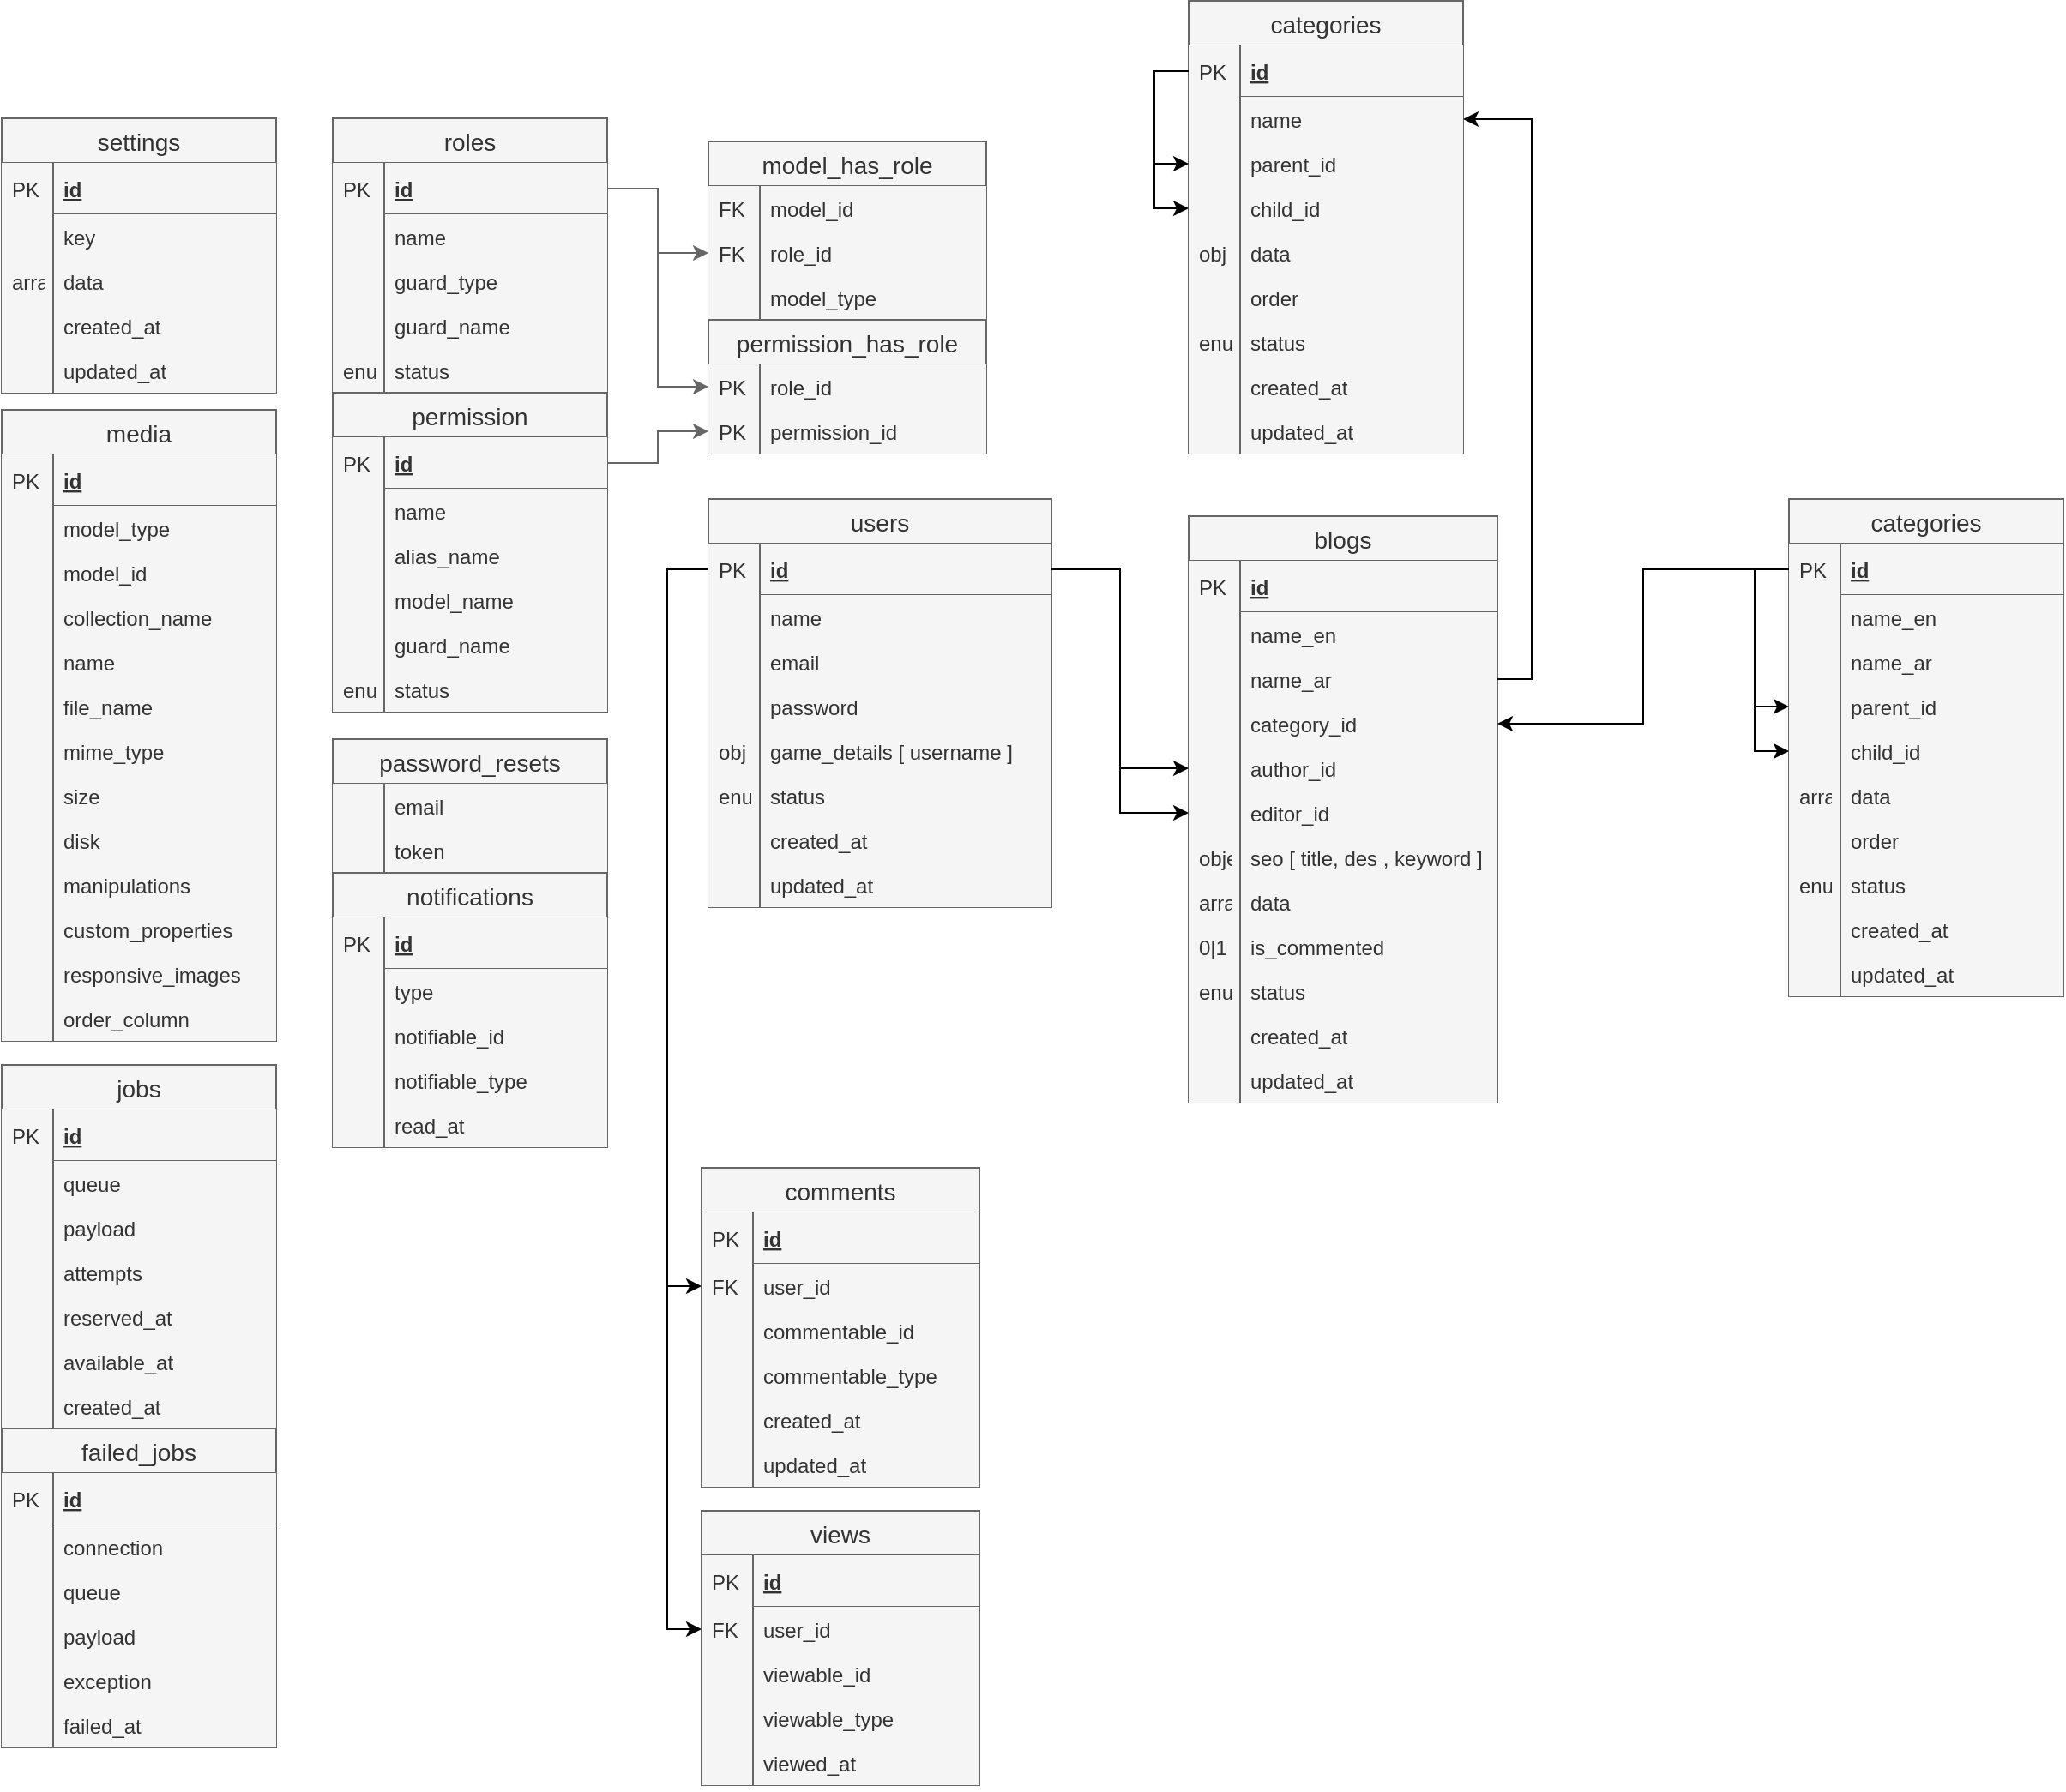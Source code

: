 <mxfile pages="3">
    <diagram id="tAm-Q1vrKD3kaD52ELMw" name="structure">
        <mxGraphModel dx="688" dy="1871" grid="1" gridSize="10" guides="1" tooltips="1" connect="1" arrows="1" fold="1" page="1" pageScale="1" pageWidth="850" pageHeight="1100" math="0" shadow="0">
            <root>
                <mxCell id="zu2tDFOteG_yooguGcxT-0"/>
                <mxCell id="zu2tDFOteG_yooguGcxT-1" parent="zu2tDFOteG_yooguGcxT-0"/>
                <mxCell id="zu2tDFOteG_yooguGcxT-224" style="edgeStyle=orthogonalEdgeStyle;rounded=0;orthogonalLoop=1;jettySize=auto;html=1;entryX=1;entryY=0.5;entryDx=0;entryDy=0;" parent="zu2tDFOteG_yooguGcxT-1" edge="1">
                    <mxGeometry relative="1" as="geometry">
                        <mxPoint x="1100" y="-211" as="targetPoint"/>
                    </mxGeometry>
                </mxCell>
                <mxCell id="zu2tDFOteG_yooguGcxT-387" style="edgeStyle=orthogonalEdgeStyle;rounded=0;orthogonalLoop=1;jettySize=auto;html=1;exitX=1;exitY=0.5;exitDx=0;exitDy=0;fillColor=#f5f5f5;strokeColor=#666666;" parent="zu2tDFOteG_yooguGcxT-1" edge="1">
                    <mxGeometry relative="1" as="geometry">
                        <mxPoint x="1009.0" y="-202" as="targetPoint"/>
                    </mxGeometry>
                </mxCell>
                <mxCell id="zu2tDFOteG_yooguGcxT-388" style="edgeStyle=orthogonalEdgeStyle;rounded=0;orthogonalLoop=1;jettySize=auto;html=1;fillColor=#f5f5f5;strokeColor=#666666;" parent="zu2tDFOteG_yooguGcxT-1" edge="1">
                    <mxGeometry relative="1" as="geometry">
                        <mxPoint x="1009.0" y="-228" as="targetPoint"/>
                    </mxGeometry>
                </mxCell>
                <mxCell id="zu2tDFOteG_yooguGcxT-389" style="edgeStyle=orthogonalEdgeStyle;rounded=0;orthogonalLoop=1;jettySize=auto;html=1;fillColor=#f5f5f5;strokeColor=#666666;" parent="zu2tDFOteG_yooguGcxT-1" edge="1">
                    <mxGeometry relative="1" as="geometry">
                        <mxPoint x="1009.0" y="-322" as="targetPoint"/>
                    </mxGeometry>
                </mxCell>
                <mxCell id="186" style="edgeStyle=orthogonalEdgeStyle;rounded=0;orthogonalLoop=1;jettySize=auto;html=1;" parent="zu2tDFOteG_yooguGcxT-1" source="159" edge="1">
                    <mxGeometry relative="1" as="geometry">
                        <mxPoint x="512" y="147" as="targetPoint"/>
                    </mxGeometry>
                </mxCell>
                <mxCell id="409" value="media" style="swimlane;fontStyle=0;childLayout=stackLayout;horizontal=1;startSize=26;fillColor=#f5f5f5;horizontalStack=0;resizeParent=1;resizeParentMax=0;resizeLast=0;collapsible=1;marginBottom=0;swimlaneFillColor=#ffffff;align=center;fontSize=14;fontColor=#333333;strokeColor=#666666;" vertex="1" parent="zu2tDFOteG_yooguGcxT-1">
                    <mxGeometry x="948" y="-352" width="160" height="368" as="geometry"/>
                </mxCell>
                <mxCell id="410" value="id" style="shape=partialRectangle;top=0;left=0;right=0;bottom=1;align=left;verticalAlign=middle;fillColor=#f5f5f5;spacingLeft=34;spacingRight=4;overflow=hidden;rotatable=0;points=[[0,0.5],[1,0.5]];portConstraint=eastwest;dropTarget=0;fontStyle=5;fontSize=12;fontColor=#333333;strokeColor=#666666;" vertex="1" parent="409">
                    <mxGeometry y="26" width="160" height="30" as="geometry"/>
                </mxCell>
                <mxCell id="411" value="PK" style="shape=partialRectangle;top=0;left=0;bottom=0;fillColor=#f5f5f5;align=left;verticalAlign=middle;spacingLeft=4;spacingRight=4;overflow=hidden;rotatable=0;points=[];portConstraint=eastwest;part=1;fontSize=12;fontColor=#333333;strokeColor=#666666;" vertex="1" connectable="0" parent="410">
                    <mxGeometry width="30" height="30" as="geometry"/>
                </mxCell>
                <mxCell id="412" value="model_type" style="shape=partialRectangle;top=0;left=0;right=0;bottom=0;align=left;verticalAlign=top;fillColor=#f5f5f5;spacingLeft=34;spacingRight=4;overflow=hidden;rotatable=0;points=[[0,0.5],[1,0.5]];portConstraint=eastwest;dropTarget=0;fontSize=12;fontColor=#333333;strokeColor=#666666;" vertex="1" parent="409">
                    <mxGeometry y="56" width="160" height="26" as="geometry"/>
                </mxCell>
                <mxCell id="413" value="" style="shape=partialRectangle;top=0;left=0;bottom=0;fillColor=#f5f5f5;align=left;verticalAlign=top;spacingLeft=4;spacingRight=4;overflow=hidden;rotatable=0;points=[];portConstraint=eastwest;part=1;fontSize=12;fontColor=#333333;strokeColor=#666666;" vertex="1" connectable="0" parent="412">
                    <mxGeometry width="30" height="26" as="geometry"/>
                </mxCell>
                <mxCell id="414" value="model_id" style="shape=partialRectangle;top=0;left=0;right=0;bottom=0;align=left;verticalAlign=top;fillColor=#f5f5f5;spacingLeft=34;spacingRight=4;overflow=hidden;rotatable=0;points=[[0,0.5],[1,0.5]];portConstraint=eastwest;dropTarget=0;fontSize=12;fontColor=#333333;strokeColor=#666666;" vertex="1" parent="409">
                    <mxGeometry y="82" width="160" height="26" as="geometry"/>
                </mxCell>
                <mxCell id="415" value="" style="shape=partialRectangle;top=0;left=0;bottom=0;fillColor=#f5f5f5;align=left;verticalAlign=top;spacingLeft=4;spacingRight=4;overflow=hidden;rotatable=0;points=[];portConstraint=eastwest;part=1;fontSize=12;fontColor=#333333;strokeColor=#666666;" vertex="1" connectable="0" parent="414">
                    <mxGeometry width="30" height="26" as="geometry"/>
                </mxCell>
                <mxCell id="416" value="collection_name" style="shape=partialRectangle;top=0;left=0;right=0;bottom=0;align=left;verticalAlign=top;fillColor=#f5f5f5;spacingLeft=34;spacingRight=4;overflow=hidden;rotatable=0;points=[[0,0.5],[1,0.5]];portConstraint=eastwest;dropTarget=0;fontSize=12;fontColor=#333333;strokeColor=#666666;" vertex="1" parent="409">
                    <mxGeometry y="108" width="160" height="26" as="geometry"/>
                </mxCell>
                <mxCell id="417" value="" style="shape=partialRectangle;top=0;left=0;bottom=0;fillColor=#f5f5f5;align=left;verticalAlign=top;spacingLeft=4;spacingRight=4;overflow=hidden;rotatable=0;points=[];portConstraint=eastwest;part=1;fontSize=12;fontColor=#333333;strokeColor=#666666;" vertex="1" connectable="0" parent="416">
                    <mxGeometry width="30" height="26" as="geometry"/>
                </mxCell>
                <mxCell id="418" value="name" style="shape=partialRectangle;top=0;left=0;right=0;bottom=0;align=left;verticalAlign=top;fillColor=#f5f5f5;spacingLeft=34;spacingRight=4;overflow=hidden;rotatable=0;points=[[0,0.5],[1,0.5]];portConstraint=eastwest;dropTarget=0;fontSize=12;fontColor=#333333;strokeColor=#666666;" vertex="1" parent="409">
                    <mxGeometry y="134" width="160" height="26" as="geometry"/>
                </mxCell>
                <mxCell id="419" value="" style="shape=partialRectangle;top=0;left=0;bottom=0;fillColor=#f5f5f5;align=left;verticalAlign=top;spacingLeft=4;spacingRight=4;overflow=hidden;rotatable=0;points=[];portConstraint=eastwest;part=1;fontSize=12;fontColor=#333333;strokeColor=#666666;" vertex="1" connectable="0" parent="418">
                    <mxGeometry width="30" height="26" as="geometry"/>
                </mxCell>
                <mxCell id="420" value="file_name" style="shape=partialRectangle;top=0;left=0;right=0;bottom=0;align=left;verticalAlign=top;fillColor=#f5f5f5;spacingLeft=34;spacingRight=4;overflow=hidden;rotatable=0;points=[[0,0.5],[1,0.5]];portConstraint=eastwest;dropTarget=0;fontSize=12;fontColor=#333333;strokeColor=#666666;" vertex="1" parent="409">
                    <mxGeometry y="160" width="160" height="26" as="geometry"/>
                </mxCell>
                <mxCell id="421" value="" style="shape=partialRectangle;top=0;left=0;bottom=0;fillColor=#f5f5f5;align=left;verticalAlign=top;spacingLeft=4;spacingRight=4;overflow=hidden;rotatable=0;points=[];portConstraint=eastwest;part=1;fontSize=12;fontColor=#333333;strokeColor=#666666;" vertex="1" connectable="0" parent="420">
                    <mxGeometry width="30" height="26" as="geometry"/>
                </mxCell>
                <mxCell id="422" value="mime_type" style="shape=partialRectangle;top=0;left=0;right=0;bottom=0;align=left;verticalAlign=top;fillColor=#f5f5f5;spacingLeft=34;spacingRight=4;overflow=hidden;rotatable=0;points=[[0,0.5],[1,0.5]];portConstraint=eastwest;dropTarget=0;fontSize=12;fontColor=#333333;strokeColor=#666666;" vertex="1" parent="409">
                    <mxGeometry y="186" width="160" height="26" as="geometry"/>
                </mxCell>
                <mxCell id="423" value="" style="shape=partialRectangle;top=0;left=0;bottom=0;fillColor=#f5f5f5;align=left;verticalAlign=top;spacingLeft=4;spacingRight=4;overflow=hidden;rotatable=0;points=[];portConstraint=eastwest;part=1;fontSize=12;fontColor=#333333;strokeColor=#666666;" vertex="1" connectable="0" parent="422">
                    <mxGeometry width="30" height="26" as="geometry"/>
                </mxCell>
                <mxCell id="424" value="size" style="shape=partialRectangle;top=0;left=0;right=0;bottom=0;align=left;verticalAlign=top;fillColor=#f5f5f5;spacingLeft=34;spacingRight=4;overflow=hidden;rotatable=0;points=[[0,0.5],[1,0.5]];portConstraint=eastwest;dropTarget=0;fontSize=12;fontColor=#333333;strokeColor=#666666;" vertex="1" parent="409">
                    <mxGeometry y="212" width="160" height="26" as="geometry"/>
                </mxCell>
                <mxCell id="425" value="" style="shape=partialRectangle;top=0;left=0;bottom=0;fillColor=#f5f5f5;align=left;verticalAlign=top;spacingLeft=4;spacingRight=4;overflow=hidden;rotatable=0;points=[];portConstraint=eastwest;part=1;fontSize=12;fontColor=#333333;strokeColor=#666666;" vertex="1" connectable="0" parent="424">
                    <mxGeometry width="30" height="26" as="geometry"/>
                </mxCell>
                <mxCell id="426" value="disk" style="shape=partialRectangle;top=0;left=0;right=0;bottom=0;align=left;verticalAlign=top;fillColor=#f5f5f5;spacingLeft=34;spacingRight=4;overflow=hidden;rotatable=0;points=[[0,0.5],[1,0.5]];portConstraint=eastwest;dropTarget=0;fontSize=12;fontColor=#333333;strokeColor=#666666;" vertex="1" parent="409">
                    <mxGeometry y="238" width="160" height="26" as="geometry"/>
                </mxCell>
                <mxCell id="427" value="" style="shape=partialRectangle;top=0;left=0;bottom=0;fillColor=#f5f5f5;align=left;verticalAlign=top;spacingLeft=4;spacingRight=4;overflow=hidden;rotatable=0;points=[];portConstraint=eastwest;part=1;fontSize=12;fontColor=#333333;strokeColor=#666666;" vertex="1" connectable="0" parent="426">
                    <mxGeometry width="30" height="26" as="geometry"/>
                </mxCell>
                <mxCell id="428" value="manipulations" style="shape=partialRectangle;top=0;left=0;right=0;bottom=0;align=left;verticalAlign=top;fillColor=#f5f5f5;spacingLeft=34;spacingRight=4;overflow=hidden;rotatable=0;points=[[0,0.5],[1,0.5]];portConstraint=eastwest;dropTarget=0;fontSize=12;fontColor=#333333;strokeColor=#666666;" vertex="1" parent="409">
                    <mxGeometry y="264" width="160" height="26" as="geometry"/>
                </mxCell>
                <mxCell id="429" value="" style="shape=partialRectangle;top=0;left=0;bottom=0;fillColor=#f5f5f5;align=left;verticalAlign=top;spacingLeft=4;spacingRight=4;overflow=hidden;rotatable=0;points=[];portConstraint=eastwest;part=1;fontSize=12;fontColor=#333333;strokeColor=#666666;" vertex="1" connectable="0" parent="428">
                    <mxGeometry width="30" height="26" as="geometry"/>
                </mxCell>
                <mxCell id="430" value="custom_properties" style="shape=partialRectangle;top=0;left=0;right=0;bottom=0;align=left;verticalAlign=top;fillColor=#f5f5f5;spacingLeft=34;spacingRight=4;overflow=hidden;rotatable=0;points=[[0,0.5],[1,0.5]];portConstraint=eastwest;dropTarget=0;fontSize=12;fontColor=#333333;strokeColor=#666666;" vertex="1" parent="409">
                    <mxGeometry y="290" width="160" height="26" as="geometry"/>
                </mxCell>
                <mxCell id="431" value="" style="shape=partialRectangle;top=0;left=0;bottom=0;fillColor=#f5f5f5;align=left;verticalAlign=top;spacingLeft=4;spacingRight=4;overflow=hidden;rotatable=0;points=[];portConstraint=eastwest;part=1;fontSize=12;fontColor=#333333;strokeColor=#666666;" vertex="1" connectable="0" parent="430">
                    <mxGeometry width="30" height="26" as="geometry"/>
                </mxCell>
                <mxCell id="432" value="responsive_images" style="shape=partialRectangle;top=0;left=0;right=0;bottom=0;align=left;verticalAlign=top;fillColor=#f5f5f5;spacingLeft=34;spacingRight=4;overflow=hidden;rotatable=0;points=[[0,0.5],[1,0.5]];portConstraint=eastwest;dropTarget=0;fontSize=12;fontColor=#333333;strokeColor=#666666;" vertex="1" parent="409">
                    <mxGeometry y="316" width="160" height="26" as="geometry"/>
                </mxCell>
                <mxCell id="433" value="" style="shape=partialRectangle;top=0;left=0;bottom=0;fillColor=#f5f5f5;align=left;verticalAlign=top;spacingLeft=4;spacingRight=4;overflow=hidden;rotatable=0;points=[];portConstraint=eastwest;part=1;fontSize=12;fontColor=#333333;strokeColor=#666666;" vertex="1" connectable="0" parent="432">
                    <mxGeometry width="30" height="26" as="geometry"/>
                </mxCell>
                <mxCell id="434" value="order_column" style="shape=partialRectangle;top=0;left=0;right=0;bottom=0;align=left;verticalAlign=top;fillColor=#f5f5f5;spacingLeft=34;spacingRight=4;overflow=hidden;rotatable=0;points=[[0,0.5],[1,0.5]];portConstraint=eastwest;dropTarget=0;fontSize=12;fontColor=#333333;strokeColor=#666666;" vertex="1" parent="409">
                    <mxGeometry y="342" width="160" height="26" as="geometry"/>
                </mxCell>
                <mxCell id="435" value="" style="shape=partialRectangle;top=0;left=0;bottom=0;fillColor=#f5f5f5;align=left;verticalAlign=top;spacingLeft=4;spacingRight=4;overflow=hidden;rotatable=0;points=[];portConstraint=eastwest;part=1;fontSize=12;fontColor=#333333;strokeColor=#666666;" vertex="1" connectable="0" parent="434">
                    <mxGeometry width="30" height="26" as="geometry"/>
                </mxCell>
                <mxCell id="436" value="categories" style="swimlane;fontStyle=0;childLayout=stackLayout;horizontal=1;startSize=26;fillColor=#f5f5f5;horizontalStack=0;resizeParent=1;resizeParentMax=0;resizeLast=0;collapsible=1;marginBottom=0;swimlaneFillColor=#ffffff;align=center;fontSize=14;strokeColor=#666666;fontColor=#333333;" vertex="1" parent="zu2tDFOteG_yooguGcxT-1">
                    <mxGeometry x="1640" y="-590.5" width="160" height="264" as="geometry">
                        <mxRectangle x="500" y="340" width="60" height="26" as="alternateBounds"/>
                    </mxGeometry>
                </mxCell>
                <mxCell id="437" style="edgeStyle=orthogonalEdgeStyle;rounded=0;orthogonalLoop=1;jettySize=auto;html=1;exitX=0;exitY=0.5;exitDx=0;exitDy=0;entryX=0;entryY=0.5;entryDx=0;entryDy=0;" edge="1" parent="436" source="439" target="443">
                    <mxGeometry relative="1" as="geometry"/>
                </mxCell>
                <mxCell id="438" style="edgeStyle=orthogonalEdgeStyle;rounded=0;orthogonalLoop=1;jettySize=auto;html=1;exitX=0;exitY=0.5;exitDx=0;exitDy=0;entryX=0;entryY=0.5;entryDx=0;entryDy=0;" edge="1" parent="436" source="439" target="445">
                    <mxGeometry relative="1" as="geometry"/>
                </mxCell>
                <mxCell id="439" value="id" style="shape=partialRectangle;top=0;left=0;right=0;bottom=1;align=left;verticalAlign=middle;fillColor=#f5f5f5;spacingLeft=34;spacingRight=4;overflow=hidden;rotatable=0;points=[[0,0.5],[1,0.5]];portConstraint=eastwest;dropTarget=0;fontStyle=5;fontSize=12;fontColor=#333333;strokeColor=#666666;" vertex="1" parent="436">
                    <mxGeometry y="26" width="160" height="30" as="geometry"/>
                </mxCell>
                <mxCell id="440" value="PK" style="shape=partialRectangle;top=0;left=0;bottom=0;fillColor=#f5f5f5;align=left;verticalAlign=middle;spacingLeft=4;spacingRight=4;overflow=hidden;rotatable=0;points=[];portConstraint=eastwest;part=1;fontSize=12;fontColor=#333333;strokeColor=#666666;" vertex="1" connectable="0" parent="439">
                    <mxGeometry width="30" height="30" as="geometry"/>
                </mxCell>
                <mxCell id="441" value="name" style="shape=partialRectangle;top=0;left=0;right=0;bottom=0;align=left;verticalAlign=top;fillColor=#f5f5f5;spacingLeft=34;spacingRight=4;overflow=hidden;rotatable=0;points=[[0,0.5],[1,0.5]];portConstraint=eastwest;dropTarget=0;fontSize=12;fontColor=#333333;strokeColor=#666666;" vertex="1" parent="436">
                    <mxGeometry y="56" width="160" height="26" as="geometry"/>
                </mxCell>
                <mxCell id="442" value="" style="shape=partialRectangle;top=0;left=0;bottom=0;fillColor=#f5f5f5;align=left;verticalAlign=top;spacingLeft=4;spacingRight=4;overflow=hidden;rotatable=0;points=[];portConstraint=eastwest;part=1;fontSize=12;fontColor=#333333;strokeColor=#666666;" vertex="1" connectable="0" parent="441">
                    <mxGeometry width="30" height="26" as="geometry"/>
                </mxCell>
                <mxCell id="443" value="parent_id" style="shape=partialRectangle;top=0;left=0;right=0;bottom=0;align=left;verticalAlign=top;fillColor=#f5f5f5;spacingLeft=34;spacingRight=4;overflow=hidden;rotatable=0;points=[[0,0.5],[1,0.5]];portConstraint=eastwest;dropTarget=0;fontSize=12;fontColor=#333333;strokeColor=#666666;" vertex="1" parent="436">
                    <mxGeometry y="82" width="160" height="26" as="geometry"/>
                </mxCell>
                <mxCell id="444" value="" style="shape=partialRectangle;top=0;left=0;bottom=0;fillColor=#f5f5f5;align=left;verticalAlign=top;spacingLeft=4;spacingRight=4;overflow=hidden;rotatable=0;points=[];portConstraint=eastwest;part=1;fontSize=12;fontColor=#333333;strokeColor=#666666;" vertex="1" connectable="0" parent="443">
                    <mxGeometry width="30" height="26" as="geometry"/>
                </mxCell>
                <mxCell id="445" value="child_id" style="shape=partialRectangle;top=0;left=0;right=0;bottom=0;align=left;verticalAlign=top;fillColor=#f5f5f5;spacingLeft=34;spacingRight=4;overflow=hidden;rotatable=0;points=[[0,0.5],[1,0.5]];portConstraint=eastwest;dropTarget=0;fontSize=12;fontColor=#333333;strokeColor=#666666;" vertex="1" parent="436">
                    <mxGeometry y="108" width="160" height="26" as="geometry"/>
                </mxCell>
                <mxCell id="446" value="" style="shape=partialRectangle;top=0;left=0;bottom=0;fillColor=#f5f5f5;align=left;verticalAlign=top;spacingLeft=4;spacingRight=4;overflow=hidden;rotatable=0;points=[];portConstraint=eastwest;part=1;fontSize=12;fontColor=#333333;strokeColor=#666666;" vertex="1" connectable="0" parent="445">
                    <mxGeometry width="30" height="26" as="geometry"/>
                </mxCell>
                <mxCell id="447" value="data" style="shape=partialRectangle;top=0;left=0;right=0;bottom=0;align=left;verticalAlign=top;fillColor=#f5f5f5;spacingLeft=34;spacingRight=4;overflow=hidden;rotatable=0;points=[[0,0.5],[1,0.5]];portConstraint=eastwest;dropTarget=0;fontSize=12;fontColor=#333333;strokeColor=#666666;" vertex="1" parent="436">
                    <mxGeometry y="134" width="160" height="26" as="geometry"/>
                </mxCell>
                <mxCell id="448" value="obj" style="shape=partialRectangle;top=0;left=0;bottom=0;fillColor=#f5f5f5;align=left;verticalAlign=top;spacingLeft=4;spacingRight=4;overflow=hidden;rotatable=0;points=[];portConstraint=eastwest;part=1;fontSize=12;fontColor=#333333;strokeColor=#666666;" vertex="1" connectable="0" parent="447">
                    <mxGeometry width="30" height="26" as="geometry"/>
                </mxCell>
                <mxCell id="449" value="order" style="shape=partialRectangle;top=0;left=0;right=0;bottom=0;align=left;verticalAlign=top;fillColor=#f5f5f5;spacingLeft=34;spacingRight=4;overflow=hidden;rotatable=0;points=[[0,0.5],[1,0.5]];portConstraint=eastwest;dropTarget=0;fontSize=12;fontColor=#333333;strokeColor=#666666;" vertex="1" parent="436">
                    <mxGeometry y="160" width="160" height="26" as="geometry"/>
                </mxCell>
                <mxCell id="450" value="" style="shape=partialRectangle;top=0;left=0;bottom=0;fillColor=#f5f5f5;align=left;verticalAlign=top;spacingLeft=4;spacingRight=4;overflow=hidden;rotatable=0;points=[];portConstraint=eastwest;part=1;fontSize=12;fontColor=#333333;strokeColor=#666666;" vertex="1" connectable="0" parent="449">
                    <mxGeometry width="30" height="26" as="geometry"/>
                </mxCell>
                <mxCell id="451" value="status" style="shape=partialRectangle;top=0;left=0;right=0;bottom=0;align=left;verticalAlign=top;fillColor=#f5f5f5;spacingLeft=34;spacingRight=4;overflow=hidden;rotatable=0;points=[[0,0.5],[1,0.5]];portConstraint=eastwest;dropTarget=0;fontSize=12;fontColor=#333333;strokeColor=#666666;" vertex="1" parent="436">
                    <mxGeometry y="186" width="160" height="26" as="geometry"/>
                </mxCell>
                <mxCell id="452" value="enum" style="shape=partialRectangle;top=0;left=0;bottom=0;fillColor=#f5f5f5;align=left;verticalAlign=top;spacingLeft=4;spacingRight=4;overflow=hidden;rotatable=0;points=[];portConstraint=eastwest;part=1;fontSize=12;fontColor=#333333;strokeColor=#666666;" vertex="1" connectable="0" parent="451">
                    <mxGeometry width="30" height="26" as="geometry"/>
                </mxCell>
                <mxCell id="453" value="created_at" style="shape=partialRectangle;top=0;left=0;right=0;bottom=0;align=left;verticalAlign=top;fillColor=#f5f5f5;spacingLeft=34;spacingRight=4;overflow=hidden;rotatable=0;points=[[0,0.5],[1,0.5]];portConstraint=eastwest;dropTarget=0;fontSize=12;fontColor=#333333;strokeColor=#666666;" vertex="1" parent="436">
                    <mxGeometry y="212" width="160" height="26" as="geometry"/>
                </mxCell>
                <mxCell id="454" value="" style="shape=partialRectangle;top=0;left=0;bottom=0;fillColor=#f5f5f5;align=left;verticalAlign=top;spacingLeft=4;spacingRight=4;overflow=hidden;rotatable=0;points=[];portConstraint=eastwest;part=1;fontSize=12;fontColor=#333333;strokeColor=#666666;" vertex="1" connectable="0" parent="453">
                    <mxGeometry width="30" height="26" as="geometry"/>
                </mxCell>
                <mxCell id="455" value="updated_at" style="shape=partialRectangle;top=0;left=0;right=0;bottom=0;align=left;verticalAlign=top;fillColor=#f5f5f5;spacingLeft=34;spacingRight=4;overflow=hidden;rotatable=0;points=[[0,0.5],[1,0.5]];portConstraint=eastwest;dropTarget=0;fontSize=12;fontColor=#333333;strokeColor=#666666;" vertex="1" parent="436">
                    <mxGeometry y="238" width="160" height="26" as="geometry"/>
                </mxCell>
                <mxCell id="456" value="" style="shape=partialRectangle;top=0;left=0;bottom=0;fillColor=#f5f5f5;align=left;verticalAlign=top;spacingLeft=4;spacingRight=4;overflow=hidden;rotatable=0;points=[];portConstraint=eastwest;part=1;fontSize=12;fontColor=#333333;strokeColor=#666666;" vertex="1" connectable="0" parent="455">
                    <mxGeometry width="30" height="26" as="geometry"/>
                </mxCell>
                <mxCell id="457" value="blogs" style="swimlane;fontStyle=0;childLayout=stackLayout;horizontal=1;startSize=26;fillColor=#f5f5f5;horizontalStack=0;resizeParent=1;resizeParentMax=0;resizeLast=0;collapsible=1;marginBottom=0;swimlaneFillColor=#ffffff;align=center;fontSize=14;strokeColor=#666666;fontColor=#333333;" vertex="1" parent="zu2tDFOteG_yooguGcxT-1">
                    <mxGeometry x="1640" y="-290" width="180" height="342" as="geometry">
                        <mxRectangle x="500" y="340" width="60" height="26" as="alternateBounds"/>
                    </mxGeometry>
                </mxCell>
                <mxCell id="458" value="id" style="shape=partialRectangle;top=0;left=0;right=0;bottom=1;align=left;verticalAlign=middle;fillColor=#f5f5f5;spacingLeft=34;spacingRight=4;overflow=hidden;rotatable=0;points=[[0,0.5],[1,0.5]];portConstraint=eastwest;dropTarget=0;fontStyle=5;fontSize=12;fontColor=#333333;strokeColor=#666666;" vertex="1" parent="457">
                    <mxGeometry y="26" width="180" height="30" as="geometry"/>
                </mxCell>
                <mxCell id="459" value="PK" style="shape=partialRectangle;top=0;left=0;bottom=0;fillColor=#f5f5f5;align=left;verticalAlign=middle;spacingLeft=4;spacingRight=4;overflow=hidden;rotatable=0;points=[];portConstraint=eastwest;part=1;fontSize=12;fontColor=#333333;strokeColor=#666666;" vertex="1" connectable="0" parent="458">
                    <mxGeometry width="30" height="30" as="geometry"/>
                </mxCell>
                <mxCell id="460" value="name_en" style="shape=partialRectangle;top=0;left=0;right=0;bottom=0;align=left;verticalAlign=top;fillColor=#f5f5f5;spacingLeft=34;spacingRight=4;overflow=hidden;rotatable=0;points=[[0,0.5],[1,0.5]];portConstraint=eastwest;dropTarget=0;fontSize=12;fontColor=#333333;strokeColor=#666666;" vertex="1" parent="457">
                    <mxGeometry y="56" width="180" height="26" as="geometry"/>
                </mxCell>
                <mxCell id="461" value="" style="shape=partialRectangle;top=0;left=0;bottom=0;fillColor=#f5f5f5;align=left;verticalAlign=top;spacingLeft=4;spacingRight=4;overflow=hidden;rotatable=0;points=[];portConstraint=eastwest;part=1;fontSize=12;fontColor=#333333;strokeColor=#666666;" vertex="1" connectable="0" parent="460">
                    <mxGeometry width="30" height="26" as="geometry"/>
                </mxCell>
                <mxCell id="462" value="name_ar" style="shape=partialRectangle;top=0;left=0;right=0;bottom=0;align=left;verticalAlign=top;fillColor=#f5f5f5;spacingLeft=34;spacingRight=4;overflow=hidden;rotatable=0;points=[[0,0.5],[1,0.5]];portConstraint=eastwest;dropTarget=0;fontSize=12;fontColor=#333333;strokeColor=#666666;" vertex="1" parent="457">
                    <mxGeometry y="82" width="180" height="26" as="geometry"/>
                </mxCell>
                <mxCell id="463" value="" style="shape=partialRectangle;top=0;left=0;bottom=0;fillColor=#f5f5f5;align=left;verticalAlign=top;spacingLeft=4;spacingRight=4;overflow=hidden;rotatable=0;points=[];portConstraint=eastwest;part=1;fontSize=12;fontColor=#333333;strokeColor=#666666;" vertex="1" connectable="0" parent="462">
                    <mxGeometry width="30" height="26" as="geometry"/>
                </mxCell>
                <mxCell id="464" value="category_id" style="shape=partialRectangle;top=0;left=0;right=0;bottom=0;align=left;verticalAlign=top;fillColor=#f5f5f5;spacingLeft=34;spacingRight=4;overflow=hidden;rotatable=0;points=[[0,0.5],[1,0.5]];portConstraint=eastwest;dropTarget=0;fontSize=12;fontColor=#333333;strokeColor=#666666;" vertex="1" parent="457">
                    <mxGeometry y="108" width="180" height="26" as="geometry"/>
                </mxCell>
                <mxCell id="465" value="" style="shape=partialRectangle;top=0;left=0;bottom=0;fillColor=#f5f5f5;align=left;verticalAlign=top;spacingLeft=4;spacingRight=4;overflow=hidden;rotatable=0;points=[];portConstraint=eastwest;part=1;fontSize=12;fontColor=#333333;strokeColor=#666666;" vertex="1" connectable="0" parent="464">
                    <mxGeometry width="30" height="26" as="geometry"/>
                </mxCell>
                <mxCell id="466" value="author_id" style="shape=partialRectangle;top=0;left=0;right=0;bottom=0;align=left;verticalAlign=top;fillColor=#f5f5f5;spacingLeft=34;spacingRight=4;overflow=hidden;rotatable=0;points=[[0,0.5],[1,0.5]];portConstraint=eastwest;dropTarget=0;fontSize=12;fontColor=#333333;strokeColor=#666666;" vertex="1" parent="457">
                    <mxGeometry y="134" width="180" height="26" as="geometry"/>
                </mxCell>
                <mxCell id="467" value="" style="shape=partialRectangle;top=0;left=0;bottom=0;fillColor=#f5f5f5;align=left;verticalAlign=top;spacingLeft=4;spacingRight=4;overflow=hidden;rotatable=0;points=[];portConstraint=eastwest;part=1;fontSize=12;fontColor=#333333;strokeColor=#666666;" vertex="1" connectable="0" parent="466">
                    <mxGeometry width="30" height="26" as="geometry"/>
                </mxCell>
                <mxCell id="468" value="editor_id" style="shape=partialRectangle;top=0;left=0;right=0;bottom=0;align=left;verticalAlign=top;fillColor=#f5f5f5;spacingLeft=34;spacingRight=4;overflow=hidden;rotatable=0;points=[[0,0.5],[1,0.5]];portConstraint=eastwest;dropTarget=0;fontSize=12;fontColor=#333333;strokeColor=#666666;" vertex="1" parent="457">
                    <mxGeometry y="160" width="180" height="26" as="geometry"/>
                </mxCell>
                <mxCell id="469" value="" style="shape=partialRectangle;top=0;left=0;bottom=0;fillColor=#f5f5f5;align=left;verticalAlign=top;spacingLeft=4;spacingRight=4;overflow=hidden;rotatable=0;points=[];portConstraint=eastwest;part=1;fontSize=12;fontColor=#333333;strokeColor=#666666;" vertex="1" connectable="0" parent="468">
                    <mxGeometry width="30" height="26" as="geometry"/>
                </mxCell>
                <mxCell id="03yuZUI37aBGbd1FjUiY-670" value="seo [ title, des , keyword ]" style="shape=partialRectangle;top=0;left=0;right=0;bottom=0;align=left;verticalAlign=top;fillColor=#f5f5f5;spacingLeft=34;spacingRight=4;overflow=hidden;rotatable=0;points=[[0,0.5],[1,0.5]];portConstraint=eastwest;dropTarget=0;fontSize=12;fontColor=#333333;strokeColor=#666666;" vertex="1" parent="457">
                    <mxGeometry y="186" width="180" height="26" as="geometry"/>
                </mxCell>
                <mxCell id="03yuZUI37aBGbd1FjUiY-671" value="object" style="shape=partialRectangle;top=0;left=0;bottom=0;fillColor=#f5f5f5;align=left;verticalAlign=top;spacingLeft=4;spacingRight=4;overflow=hidden;rotatable=0;points=[];portConstraint=eastwest;part=1;fontSize=12;fontColor=#333333;strokeColor=#666666;" vertex="1" connectable="0" parent="03yuZUI37aBGbd1FjUiY-670">
                    <mxGeometry width="30" height="26" as="geometry"/>
                </mxCell>
                <mxCell id="470" value="data" style="shape=partialRectangle;top=0;left=0;right=0;bottom=0;align=left;verticalAlign=top;fillColor=#f5f5f5;spacingLeft=34;spacingRight=4;overflow=hidden;rotatable=0;points=[[0,0.5],[1,0.5]];portConstraint=eastwest;dropTarget=0;fontSize=12;fontColor=#333333;strokeColor=#666666;" vertex="1" parent="457">
                    <mxGeometry y="212" width="180" height="26" as="geometry"/>
                </mxCell>
                <mxCell id="471" value="array" style="shape=partialRectangle;top=0;left=0;bottom=0;fillColor=#f5f5f5;align=left;verticalAlign=top;spacingLeft=4;spacingRight=4;overflow=hidden;rotatable=0;points=[];portConstraint=eastwest;part=1;fontSize=12;fontColor=#333333;strokeColor=#666666;" vertex="1" connectable="0" parent="470">
                    <mxGeometry width="30" height="26" as="geometry"/>
                </mxCell>
                <mxCell id="03yuZUI37aBGbd1FjUiY-672" value="is_commented" style="shape=partialRectangle;top=0;left=0;right=0;bottom=0;align=left;verticalAlign=top;fillColor=#f5f5f5;spacingLeft=34;spacingRight=4;overflow=hidden;rotatable=0;points=[[0,0.5],[1,0.5]];portConstraint=eastwest;dropTarget=0;fontSize=12;fontColor=#333333;strokeColor=#666666;" vertex="1" parent="457">
                    <mxGeometry y="238" width="180" height="26" as="geometry"/>
                </mxCell>
                <mxCell id="03yuZUI37aBGbd1FjUiY-673" value="0|1" style="shape=partialRectangle;top=0;left=0;bottom=0;fillColor=#f5f5f5;align=left;verticalAlign=top;spacingLeft=4;spacingRight=4;overflow=hidden;rotatable=0;points=[];portConstraint=eastwest;part=1;fontSize=12;fontColor=#333333;strokeColor=#666666;" vertex="1" connectable="0" parent="03yuZUI37aBGbd1FjUiY-672">
                    <mxGeometry width="30" height="26" as="geometry"/>
                </mxCell>
                <mxCell id="474" value="status" style="shape=partialRectangle;top=0;left=0;right=0;bottom=0;align=left;verticalAlign=top;fillColor=#f5f5f5;spacingLeft=34;spacingRight=4;overflow=hidden;rotatable=0;points=[[0,0.5],[1,0.5]];portConstraint=eastwest;dropTarget=0;fontSize=12;fontColor=#333333;strokeColor=#666666;" vertex="1" parent="457">
                    <mxGeometry y="264" width="180" height="26" as="geometry"/>
                </mxCell>
                <mxCell id="475" value="enum" style="shape=partialRectangle;top=0;left=0;bottom=0;fillColor=#f5f5f5;align=left;verticalAlign=top;spacingLeft=4;spacingRight=4;overflow=hidden;rotatable=0;points=[];portConstraint=eastwest;part=1;fontSize=12;fontColor=#333333;strokeColor=#666666;" vertex="1" connectable="0" parent="474">
                    <mxGeometry width="30" height="26" as="geometry"/>
                </mxCell>
                <mxCell id="476" value="created_at" style="shape=partialRectangle;top=0;left=0;right=0;bottom=0;align=left;verticalAlign=top;fillColor=#f5f5f5;spacingLeft=34;spacingRight=4;overflow=hidden;rotatable=0;points=[[0,0.5],[1,0.5]];portConstraint=eastwest;dropTarget=0;fontSize=12;fontColor=#333333;strokeColor=#666666;" vertex="1" parent="457">
                    <mxGeometry y="290" width="180" height="26" as="geometry"/>
                </mxCell>
                <mxCell id="477" value="" style="shape=partialRectangle;top=0;left=0;bottom=0;fillColor=#f5f5f5;align=left;verticalAlign=top;spacingLeft=4;spacingRight=4;overflow=hidden;rotatable=0;points=[];portConstraint=eastwest;part=1;fontSize=12;fontColor=#333333;strokeColor=#666666;" vertex="1" connectable="0" parent="476">
                    <mxGeometry width="30" height="26" as="geometry"/>
                </mxCell>
                <mxCell id="478" value="updated_at" style="shape=partialRectangle;top=0;left=0;right=0;bottom=0;align=left;verticalAlign=top;fillColor=#f5f5f5;spacingLeft=34;spacingRight=4;overflow=hidden;rotatable=0;points=[[0,0.5],[1,0.5]];portConstraint=eastwest;dropTarget=0;fontSize=12;fontColor=#333333;strokeColor=#666666;" vertex="1" parent="457">
                    <mxGeometry y="316" width="180" height="26" as="geometry"/>
                </mxCell>
                <mxCell id="479" value="" style="shape=partialRectangle;top=0;left=0;bottom=0;fillColor=#f5f5f5;align=left;verticalAlign=top;spacingLeft=4;spacingRight=4;overflow=hidden;rotatable=0;points=[];portConstraint=eastwest;part=1;fontSize=12;fontColor=#333333;strokeColor=#666666;" vertex="1" connectable="0" parent="478">
                    <mxGeometry width="30" height="26" as="geometry"/>
                </mxCell>
                <mxCell id="480" value="users" style="swimlane;fontStyle=0;childLayout=stackLayout;horizontal=1;startSize=26;fillColor=#f5f5f5;horizontalStack=0;resizeParent=1;resizeParentMax=0;resizeLast=0;collapsible=1;marginBottom=0;swimlaneFillColor=#ffffff;align=center;fontSize=14;strokeColor=#666666;fontColor=#333333;" vertex="1" parent="zu2tDFOteG_yooguGcxT-1">
                    <mxGeometry x="1360" y="-300" width="200" height="238" as="geometry"/>
                </mxCell>
                <mxCell id="481" value="id" style="shape=partialRectangle;top=0;left=0;right=0;bottom=1;align=left;verticalAlign=middle;fillColor=#f5f5f5;spacingLeft=34;spacingRight=4;overflow=hidden;rotatable=0;points=[[0,0.5],[1,0.5]];portConstraint=eastwest;dropTarget=0;fontStyle=5;fontSize=12;fontColor=#333333;strokeColor=#666666;" vertex="1" parent="480">
                    <mxGeometry y="26" width="200" height="30" as="geometry"/>
                </mxCell>
                <mxCell id="482" value="PK" style="shape=partialRectangle;top=0;left=0;bottom=0;fillColor=#f5f5f5;align=left;verticalAlign=middle;spacingLeft=4;spacingRight=4;overflow=hidden;rotatable=0;points=[];portConstraint=eastwest;part=1;fontSize=12;fontColor=#333333;strokeColor=#666666;" vertex="1" connectable="0" parent="481">
                    <mxGeometry width="30" height="30" as="geometry"/>
                </mxCell>
                <mxCell id="483" value="name" style="shape=partialRectangle;top=0;left=0;right=0;bottom=0;align=left;verticalAlign=top;fillColor=#f5f5f5;spacingLeft=34;spacingRight=4;overflow=hidden;rotatable=0;points=[[0,0.5],[1,0.5]];portConstraint=eastwest;dropTarget=0;fontSize=12;fontColor=#333333;strokeColor=#666666;" vertex="1" parent="480">
                    <mxGeometry y="56" width="200" height="26" as="geometry"/>
                </mxCell>
                <mxCell id="484" value="" style="shape=partialRectangle;top=0;left=0;bottom=0;fillColor=#f5f5f5;align=left;verticalAlign=top;spacingLeft=4;spacingRight=4;overflow=hidden;rotatable=0;points=[];portConstraint=eastwest;part=1;fontSize=12;fontColor=#333333;strokeColor=#666666;" vertex="1" connectable="0" parent="483">
                    <mxGeometry width="30" height="26" as="geometry"/>
                </mxCell>
                <mxCell id="485" value="email" style="shape=partialRectangle;top=0;left=0;right=0;bottom=0;align=left;verticalAlign=top;fillColor=#f5f5f5;spacingLeft=34;spacingRight=4;overflow=hidden;rotatable=0;points=[[0,0.5],[1,0.5]];portConstraint=eastwest;dropTarget=0;fontSize=12;fontColor=#333333;strokeColor=#666666;" vertex="1" parent="480">
                    <mxGeometry y="82" width="200" height="26" as="geometry"/>
                </mxCell>
                <mxCell id="486" value="" style="shape=partialRectangle;top=0;left=0;bottom=0;fillColor=#f5f5f5;align=left;verticalAlign=top;spacingLeft=4;spacingRight=4;overflow=hidden;rotatable=0;points=[];portConstraint=eastwest;part=1;fontSize=12;fontColor=#333333;strokeColor=#666666;" vertex="1" connectable="0" parent="485">
                    <mxGeometry width="30" height="26" as="geometry"/>
                </mxCell>
                <mxCell id="487" value="password" style="shape=partialRectangle;top=0;left=0;right=0;bottom=0;align=left;verticalAlign=top;fillColor=#f5f5f5;spacingLeft=34;spacingRight=4;overflow=hidden;rotatable=0;points=[[0,0.5],[1,0.5]];portConstraint=eastwest;dropTarget=0;fontSize=12;fontColor=#333333;strokeColor=#666666;" vertex="1" parent="480">
                    <mxGeometry y="108" width="200" height="26" as="geometry"/>
                </mxCell>
                <mxCell id="488" value="" style="shape=partialRectangle;top=0;left=0;bottom=0;fillColor=#f5f5f5;align=left;verticalAlign=top;spacingLeft=4;spacingRight=4;overflow=hidden;rotatable=0;points=[];portConstraint=eastwest;part=1;fontSize=12;fontColor=#333333;strokeColor=#666666;" vertex="1" connectable="0" parent="487">
                    <mxGeometry width="30" height="26" as="geometry"/>
                </mxCell>
                <mxCell id="03yuZUI37aBGbd1FjUiY-676" value="game_details [ username ]" style="shape=partialRectangle;top=0;left=0;right=0;bottom=0;align=left;verticalAlign=top;fillColor=#f5f5f5;spacingLeft=34;spacingRight=4;overflow=hidden;rotatable=0;points=[[0,0.5],[1,0.5]];portConstraint=eastwest;dropTarget=0;fontSize=12;fontColor=#333333;strokeColor=#666666;" vertex="1" parent="480">
                    <mxGeometry y="134" width="200" height="26" as="geometry"/>
                </mxCell>
                <mxCell id="03yuZUI37aBGbd1FjUiY-677" value="obj" style="shape=partialRectangle;top=0;left=0;bottom=0;fillColor=#f5f5f5;align=left;verticalAlign=top;spacingLeft=4;spacingRight=4;overflow=hidden;rotatable=0;points=[];portConstraint=eastwest;part=1;fontSize=12;fontColor=#333333;strokeColor=#666666;" vertex="1" connectable="0" parent="03yuZUI37aBGbd1FjUiY-676">
                    <mxGeometry width="30" height="26" as="geometry"/>
                </mxCell>
                <mxCell id="491" value="status" style="shape=partialRectangle;top=0;left=0;right=0;bottom=0;align=left;verticalAlign=top;fillColor=#f5f5f5;spacingLeft=34;spacingRight=4;overflow=hidden;rotatable=0;points=[[0,0.5],[1,0.5]];portConstraint=eastwest;dropTarget=0;fontSize=12;fontColor=#333333;strokeColor=#666666;" vertex="1" parent="480">
                    <mxGeometry y="160" width="200" height="26" as="geometry"/>
                </mxCell>
                <mxCell id="492" value="enum" style="shape=partialRectangle;top=0;left=0;bottom=0;fillColor=#f5f5f5;align=left;verticalAlign=top;spacingLeft=4;spacingRight=4;overflow=hidden;rotatable=0;points=[];portConstraint=eastwest;part=1;fontSize=12;fontColor=#333333;strokeColor=#666666;" vertex="1" connectable="0" parent="491">
                    <mxGeometry width="30" height="26" as="geometry"/>
                </mxCell>
                <mxCell id="493" value="created_at" style="shape=partialRectangle;top=0;left=0;right=0;bottom=0;align=left;verticalAlign=top;fillColor=#f5f5f5;spacingLeft=34;spacingRight=4;overflow=hidden;rotatable=0;points=[[0,0.5],[1,0.5]];portConstraint=eastwest;dropTarget=0;fontSize=12;fontColor=#333333;strokeColor=#666666;" vertex="1" parent="480">
                    <mxGeometry y="186" width="200" height="26" as="geometry"/>
                </mxCell>
                <mxCell id="494" value="" style="shape=partialRectangle;top=0;left=0;bottom=0;fillColor=#f5f5f5;align=left;verticalAlign=top;spacingLeft=4;spacingRight=4;overflow=hidden;rotatable=0;points=[];portConstraint=eastwest;part=1;fontSize=12;fontColor=#333333;strokeColor=#666666;" vertex="1" connectable="0" parent="493">
                    <mxGeometry width="30" height="26" as="geometry"/>
                </mxCell>
                <mxCell id="495" value="updated_at" style="shape=partialRectangle;top=0;left=0;right=0;bottom=0;align=left;verticalAlign=top;fillColor=#f5f5f5;spacingLeft=34;spacingRight=4;overflow=hidden;rotatable=0;points=[[0,0.5],[1,0.5]];portConstraint=eastwest;dropTarget=0;fontSize=12;fontColor=#333333;strokeColor=#666666;" vertex="1" parent="480">
                    <mxGeometry y="212" width="200" height="26" as="geometry"/>
                </mxCell>
                <mxCell id="496" value="" style="shape=partialRectangle;top=0;left=0;bottom=0;fillColor=#f5f5f5;align=left;verticalAlign=top;spacingLeft=4;spacingRight=4;overflow=hidden;rotatable=0;points=[];portConstraint=eastwest;part=1;fontSize=12;fontColor=#333333;strokeColor=#666666;" vertex="1" connectable="0" parent="495">
                    <mxGeometry width="30" height="26" as="geometry"/>
                </mxCell>
                <mxCell id="497" value="jobs" style="swimlane;fontStyle=0;childLayout=stackLayout;horizontal=1;startSize=26;fillColor=#f5f5f5;horizontalStack=0;resizeParent=1;resizeParentMax=0;resizeLast=0;collapsible=1;marginBottom=0;swimlaneFillColor=#ffffff;align=center;fontSize=14;fontColor=#333333;strokeColor=#666666;" vertex="1" parent="zu2tDFOteG_yooguGcxT-1">
                    <mxGeometry x="948" y="30" width="160" height="398" as="geometry"/>
                </mxCell>
                <mxCell id="498" value="id" style="shape=partialRectangle;top=0;left=0;right=0;bottom=1;align=left;verticalAlign=middle;fillColor=#f5f5f5;spacingLeft=34;spacingRight=4;overflow=hidden;rotatable=0;points=[[0,0.5],[1,0.5]];portConstraint=eastwest;dropTarget=0;fontStyle=5;fontSize=12;fontColor=#333333;strokeColor=#666666;" vertex="1" parent="497">
                    <mxGeometry y="26" width="160" height="30" as="geometry"/>
                </mxCell>
                <mxCell id="499" value="PK" style="shape=partialRectangle;top=0;left=0;bottom=0;fillColor=#f5f5f5;align=left;verticalAlign=middle;spacingLeft=4;spacingRight=4;overflow=hidden;rotatable=0;points=[];portConstraint=eastwest;part=1;fontSize=12;fontColor=#333333;strokeColor=#666666;" vertex="1" connectable="0" parent="498">
                    <mxGeometry width="30" height="30" as="geometry"/>
                </mxCell>
                <mxCell id="500" value="queue" style="shape=partialRectangle;top=0;left=0;right=0;bottom=0;align=left;verticalAlign=top;fillColor=#f5f5f5;spacingLeft=34;spacingRight=4;overflow=hidden;rotatable=0;points=[[0,0.5],[1,0.5]];portConstraint=eastwest;dropTarget=0;fontSize=12;fontColor=#333333;strokeColor=#666666;" vertex="1" parent="497">
                    <mxGeometry y="56" width="160" height="26" as="geometry"/>
                </mxCell>
                <mxCell id="501" value="" style="shape=partialRectangle;top=0;left=0;bottom=0;fillColor=#f5f5f5;align=left;verticalAlign=top;spacingLeft=4;spacingRight=4;overflow=hidden;rotatable=0;points=[];portConstraint=eastwest;part=1;fontSize=12;fontColor=#333333;strokeColor=#666666;" vertex="1" connectable="0" parent="500">
                    <mxGeometry width="30" height="26" as="geometry"/>
                </mxCell>
                <mxCell id="502" value="payload" style="shape=partialRectangle;top=0;left=0;right=0;bottom=0;align=left;verticalAlign=top;fillColor=#f5f5f5;spacingLeft=34;spacingRight=4;overflow=hidden;rotatable=0;points=[[0,0.5],[1,0.5]];portConstraint=eastwest;dropTarget=0;fontSize=12;fontColor=#333333;strokeColor=#666666;" vertex="1" parent="497">
                    <mxGeometry y="82" width="160" height="26" as="geometry"/>
                </mxCell>
                <mxCell id="503" value="" style="shape=partialRectangle;top=0;left=0;bottom=0;fillColor=#f5f5f5;align=left;verticalAlign=top;spacingLeft=4;spacingRight=4;overflow=hidden;rotatable=0;points=[];portConstraint=eastwest;part=1;fontSize=12;fontColor=#333333;strokeColor=#666666;" vertex="1" connectable="0" parent="502">
                    <mxGeometry width="30" height="26" as="geometry"/>
                </mxCell>
                <mxCell id="504" value="attempts" style="shape=partialRectangle;top=0;left=0;right=0;bottom=0;align=left;verticalAlign=top;fillColor=#f5f5f5;spacingLeft=34;spacingRight=4;overflow=hidden;rotatable=0;points=[[0,0.5],[1,0.5]];portConstraint=eastwest;dropTarget=0;fontSize=12;fontColor=#333333;strokeColor=#666666;" vertex="1" parent="497">
                    <mxGeometry y="108" width="160" height="26" as="geometry"/>
                </mxCell>
                <mxCell id="505" value="" style="shape=partialRectangle;top=0;left=0;bottom=0;fillColor=#f5f5f5;align=left;verticalAlign=top;spacingLeft=4;spacingRight=4;overflow=hidden;rotatable=0;points=[];portConstraint=eastwest;part=1;fontSize=12;fontColor=#333333;strokeColor=#666666;" vertex="1" connectable="0" parent="504">
                    <mxGeometry width="30" height="26" as="geometry"/>
                </mxCell>
                <mxCell id="506" value="reserved_at" style="shape=partialRectangle;top=0;left=0;right=0;bottom=0;align=left;verticalAlign=top;fillColor=#f5f5f5;spacingLeft=34;spacingRight=4;overflow=hidden;rotatable=0;points=[[0,0.5],[1,0.5]];portConstraint=eastwest;dropTarget=0;fontSize=12;fontColor=#333333;strokeColor=#666666;" vertex="1" parent="497">
                    <mxGeometry y="134" width="160" height="26" as="geometry"/>
                </mxCell>
                <mxCell id="507" value="" style="shape=partialRectangle;top=0;left=0;bottom=0;fillColor=#f5f5f5;align=left;verticalAlign=top;spacingLeft=4;spacingRight=4;overflow=hidden;rotatable=0;points=[];portConstraint=eastwest;part=1;fontSize=12;fontColor=#333333;strokeColor=#666666;" vertex="1" connectable="0" parent="506">
                    <mxGeometry width="30" height="26" as="geometry"/>
                </mxCell>
                <mxCell id="508" value="available_at" style="shape=partialRectangle;top=0;left=0;right=0;bottom=0;align=left;verticalAlign=top;fillColor=#f5f5f5;spacingLeft=34;spacingRight=4;overflow=hidden;rotatable=0;points=[[0,0.5],[1,0.5]];portConstraint=eastwest;dropTarget=0;fontSize=12;fontColor=#333333;strokeColor=#666666;" vertex="1" parent="497">
                    <mxGeometry y="160" width="160" height="26" as="geometry"/>
                </mxCell>
                <mxCell id="509" value="" style="shape=partialRectangle;top=0;left=0;bottom=0;fillColor=#f5f5f5;align=left;verticalAlign=top;spacingLeft=4;spacingRight=4;overflow=hidden;rotatable=0;points=[];portConstraint=eastwest;part=1;fontSize=12;fontColor=#333333;strokeColor=#666666;" vertex="1" connectable="0" parent="508">
                    <mxGeometry width="30" height="26" as="geometry"/>
                </mxCell>
                <mxCell id="510" value="created_at" style="shape=partialRectangle;top=0;left=0;right=0;bottom=0;align=left;verticalAlign=top;fillColor=#f5f5f5;spacingLeft=34;spacingRight=4;overflow=hidden;rotatable=0;points=[[0,0.5],[1,0.5]];portConstraint=eastwest;dropTarget=0;fontSize=12;fontColor=#333333;strokeColor=#666666;" vertex="1" parent="497">
                    <mxGeometry y="186" width="160" height="26" as="geometry"/>
                </mxCell>
                <mxCell id="511" value="" style="shape=partialRectangle;top=0;left=0;bottom=0;fillColor=#f5f5f5;align=left;verticalAlign=top;spacingLeft=4;spacingRight=4;overflow=hidden;rotatable=0;points=[];portConstraint=eastwest;part=1;fontSize=12;fontColor=#333333;strokeColor=#666666;" vertex="1" connectable="0" parent="510">
                    <mxGeometry width="30" height="26" as="geometry"/>
                </mxCell>
                <mxCell id="512" value="failed_jobs" style="swimlane;fontStyle=0;childLayout=stackLayout;horizontal=1;startSize=26;fillColor=#f5f5f5;horizontalStack=0;resizeParent=1;resizeParentMax=0;resizeLast=0;collapsible=1;marginBottom=0;swimlaneFillColor=#ffffff;align=center;fontSize=14;fontColor=#333333;strokeColor=#666666;" vertex="1" parent="497">
                    <mxGeometry y="212" width="160" height="186" as="geometry"/>
                </mxCell>
                <mxCell id="513" value="id" style="shape=partialRectangle;top=0;left=0;right=0;bottom=1;align=left;verticalAlign=middle;fillColor=#f5f5f5;spacingLeft=34;spacingRight=4;overflow=hidden;rotatable=0;points=[[0,0.5],[1,0.5]];portConstraint=eastwest;dropTarget=0;fontStyle=5;fontSize=12;fontColor=#333333;strokeColor=#666666;" vertex="1" parent="512">
                    <mxGeometry y="26" width="160" height="30" as="geometry"/>
                </mxCell>
                <mxCell id="514" value="PK" style="shape=partialRectangle;top=0;left=0;bottom=0;fillColor=#f5f5f5;align=left;verticalAlign=middle;spacingLeft=4;spacingRight=4;overflow=hidden;rotatable=0;points=[];portConstraint=eastwest;part=1;fontSize=12;fontColor=#333333;strokeColor=#666666;" vertex="1" connectable="0" parent="513">
                    <mxGeometry width="30" height="30" as="geometry"/>
                </mxCell>
                <mxCell id="515" value="connection" style="shape=partialRectangle;top=0;left=0;right=0;bottom=0;align=left;verticalAlign=top;fillColor=#f5f5f5;spacingLeft=34;spacingRight=4;overflow=hidden;rotatable=0;points=[[0,0.5],[1,0.5]];portConstraint=eastwest;dropTarget=0;fontSize=12;fontColor=#333333;strokeColor=#666666;" vertex="1" parent="512">
                    <mxGeometry y="56" width="160" height="26" as="geometry"/>
                </mxCell>
                <mxCell id="516" value="" style="shape=partialRectangle;top=0;left=0;bottom=0;fillColor=#f5f5f5;align=left;verticalAlign=top;spacingLeft=4;spacingRight=4;overflow=hidden;rotatable=0;points=[];portConstraint=eastwest;part=1;fontSize=12;fontColor=#333333;strokeColor=#666666;" vertex="1" connectable="0" parent="515">
                    <mxGeometry width="30" height="26" as="geometry"/>
                </mxCell>
                <mxCell id="517" value="queue" style="shape=partialRectangle;top=0;left=0;right=0;bottom=0;align=left;verticalAlign=top;fillColor=#f5f5f5;spacingLeft=34;spacingRight=4;overflow=hidden;rotatable=0;points=[[0,0.5],[1,0.5]];portConstraint=eastwest;dropTarget=0;fontSize=12;fontColor=#333333;strokeColor=#666666;" vertex="1" parent="512">
                    <mxGeometry y="82" width="160" height="26" as="geometry"/>
                </mxCell>
                <mxCell id="518" value="" style="shape=partialRectangle;top=0;left=0;bottom=0;fillColor=#f5f5f5;align=left;verticalAlign=top;spacingLeft=4;spacingRight=4;overflow=hidden;rotatable=0;points=[];portConstraint=eastwest;part=1;fontSize=12;fontColor=#333333;strokeColor=#666666;" vertex="1" connectable="0" parent="517">
                    <mxGeometry width="30" height="26" as="geometry"/>
                </mxCell>
                <mxCell id="519" value="payload" style="shape=partialRectangle;top=0;left=0;right=0;bottom=0;align=left;verticalAlign=top;fillColor=#f5f5f5;spacingLeft=34;spacingRight=4;overflow=hidden;rotatable=0;points=[[0,0.5],[1,0.5]];portConstraint=eastwest;dropTarget=0;fontSize=12;fontColor=#333333;strokeColor=#666666;" vertex="1" parent="512">
                    <mxGeometry y="108" width="160" height="26" as="geometry"/>
                </mxCell>
                <mxCell id="520" value="" style="shape=partialRectangle;top=0;left=0;bottom=0;fillColor=#f5f5f5;align=left;verticalAlign=top;spacingLeft=4;spacingRight=4;overflow=hidden;rotatable=0;points=[];portConstraint=eastwest;part=1;fontSize=12;fontColor=#333333;strokeColor=#666666;" vertex="1" connectable="0" parent="519">
                    <mxGeometry width="30" height="26" as="geometry"/>
                </mxCell>
                <mxCell id="521" value="exception" style="shape=partialRectangle;top=0;left=0;right=0;bottom=0;align=left;verticalAlign=top;fillColor=#f5f5f5;spacingLeft=34;spacingRight=4;overflow=hidden;rotatable=0;points=[[0,0.5],[1,0.5]];portConstraint=eastwest;dropTarget=0;fontSize=12;fontColor=#333333;strokeColor=#666666;" vertex="1" parent="512">
                    <mxGeometry y="134" width="160" height="26" as="geometry"/>
                </mxCell>
                <mxCell id="522" value="" style="shape=partialRectangle;top=0;left=0;bottom=0;fillColor=#f5f5f5;align=left;verticalAlign=top;spacingLeft=4;spacingRight=4;overflow=hidden;rotatable=0;points=[];portConstraint=eastwest;part=1;fontSize=12;fontColor=#333333;strokeColor=#666666;" vertex="1" connectable="0" parent="521">
                    <mxGeometry width="30" height="26" as="geometry"/>
                </mxCell>
                <mxCell id="523" value="failed_at" style="shape=partialRectangle;top=0;left=0;right=0;bottom=0;align=left;verticalAlign=top;fillColor=#f5f5f5;spacingLeft=34;spacingRight=4;overflow=hidden;rotatable=0;points=[[0,0.5],[1,0.5]];portConstraint=eastwest;dropTarget=0;fontSize=12;fontColor=#333333;strokeColor=#666666;" vertex="1" parent="512">
                    <mxGeometry y="160" width="160" height="26" as="geometry"/>
                </mxCell>
                <mxCell id="524" value="" style="shape=partialRectangle;top=0;left=0;bottom=0;fillColor=#f5f5f5;align=left;verticalAlign=top;spacingLeft=4;spacingRight=4;overflow=hidden;rotatable=0;points=[];portConstraint=eastwest;part=1;fontSize=12;fontColor=#333333;strokeColor=#666666;" vertex="1" connectable="0" parent="523">
                    <mxGeometry width="30" height="26" as="geometry"/>
                </mxCell>
                <mxCell id="525" value="settings" style="swimlane;fontStyle=0;childLayout=stackLayout;horizontal=1;startSize=26;fillColor=#f5f5f5;horizontalStack=0;resizeParent=1;resizeParentMax=0;resizeLast=0;collapsible=1;marginBottom=0;swimlaneFillColor=#ffffff;align=center;fontSize=14;fontColor=#333333;strokeColor=#666666;" vertex="1" parent="zu2tDFOteG_yooguGcxT-1">
                    <mxGeometry x="948" y="-522" width="160" height="160" as="geometry">
                        <mxRectangle x="500" y="340" width="60" height="26" as="alternateBounds"/>
                    </mxGeometry>
                </mxCell>
                <mxCell id="526" value="id" style="shape=partialRectangle;top=0;left=0;right=0;bottom=1;align=left;verticalAlign=middle;fillColor=#f5f5f5;spacingLeft=34;spacingRight=4;overflow=hidden;rotatable=0;points=[[0,0.5],[1,0.5]];portConstraint=eastwest;dropTarget=0;fontStyle=5;fontSize=12;fontColor=#333333;strokeColor=#666666;" vertex="1" parent="525">
                    <mxGeometry y="26" width="160" height="30" as="geometry"/>
                </mxCell>
                <mxCell id="527" value="PK" style="shape=partialRectangle;top=0;left=0;bottom=0;fillColor=#f5f5f5;align=left;verticalAlign=middle;spacingLeft=4;spacingRight=4;overflow=hidden;rotatable=0;points=[];portConstraint=eastwest;part=1;fontSize=12;fontColor=#333333;strokeColor=#666666;" vertex="1" connectable="0" parent="526">
                    <mxGeometry width="30" height="30" as="geometry"/>
                </mxCell>
                <mxCell id="528" value="key" style="shape=partialRectangle;top=0;left=0;right=0;bottom=0;align=left;verticalAlign=top;fillColor=#f5f5f5;spacingLeft=34;spacingRight=4;overflow=hidden;rotatable=0;points=[[0,0.5],[1,0.5]];portConstraint=eastwest;dropTarget=0;fontSize=12;fontColor=#333333;strokeColor=#666666;" vertex="1" parent="525">
                    <mxGeometry y="56" width="160" height="26" as="geometry"/>
                </mxCell>
                <mxCell id="529" value="" style="shape=partialRectangle;top=0;left=0;bottom=0;fillColor=#f5f5f5;align=left;verticalAlign=top;spacingLeft=4;spacingRight=4;overflow=hidden;rotatable=0;points=[];portConstraint=eastwest;part=1;fontSize=12;fontColor=#333333;strokeColor=#666666;" vertex="1" connectable="0" parent="528">
                    <mxGeometry width="30" height="26" as="geometry"/>
                </mxCell>
                <mxCell id="530" value="data" style="shape=partialRectangle;top=0;left=0;right=0;bottom=0;align=left;verticalAlign=top;fillColor=#f5f5f5;spacingLeft=34;spacingRight=4;overflow=hidden;rotatable=0;points=[[0,0.5],[1,0.5]];portConstraint=eastwest;dropTarget=0;fontSize=12;fontColor=#333333;strokeColor=#666666;" vertex="1" parent="525">
                    <mxGeometry y="82" width="160" height="26" as="geometry"/>
                </mxCell>
                <mxCell id="531" value="array" style="shape=partialRectangle;top=0;left=0;bottom=0;fillColor=#f5f5f5;align=left;verticalAlign=top;spacingLeft=4;spacingRight=4;overflow=hidden;rotatable=0;points=[];portConstraint=eastwest;part=1;fontSize=12;fontColor=#333333;strokeColor=#666666;" vertex="1" connectable="0" parent="530">
                    <mxGeometry width="30" height="26" as="geometry"/>
                </mxCell>
                <mxCell id="532" value="created_at" style="shape=partialRectangle;top=0;left=0;right=0;bottom=0;align=left;verticalAlign=top;fillColor=#f5f5f5;spacingLeft=34;spacingRight=4;overflow=hidden;rotatable=0;points=[[0,0.5],[1,0.5]];portConstraint=eastwest;dropTarget=0;fontSize=12;fontColor=#333333;strokeColor=#666666;" vertex="1" parent="525">
                    <mxGeometry y="108" width="160" height="26" as="geometry"/>
                </mxCell>
                <mxCell id="533" value="" style="shape=partialRectangle;top=0;left=0;bottom=0;fillColor=#f5f5f5;align=left;verticalAlign=top;spacingLeft=4;spacingRight=4;overflow=hidden;rotatable=0;points=[];portConstraint=eastwest;part=1;fontSize=12;fontColor=#333333;strokeColor=#666666;" vertex="1" connectable="0" parent="532">
                    <mxGeometry width="30" height="26" as="geometry"/>
                </mxCell>
                <mxCell id="534" value="updated_at" style="shape=partialRectangle;top=0;left=0;right=0;bottom=0;align=left;verticalAlign=top;fillColor=#f5f5f5;spacingLeft=34;spacingRight=4;overflow=hidden;rotatable=0;points=[[0,0.5],[1,0.5]];portConstraint=eastwest;dropTarget=0;fontSize=12;fontColor=#333333;strokeColor=#666666;" vertex="1" parent="525">
                    <mxGeometry y="134" width="160" height="26" as="geometry"/>
                </mxCell>
                <mxCell id="535" value="" style="shape=partialRectangle;top=0;left=0;bottom=0;fillColor=#f5f5f5;align=left;verticalAlign=top;spacingLeft=4;spacingRight=4;overflow=hidden;rotatable=0;points=[];portConstraint=eastwest;part=1;fontSize=12;fontColor=#333333;strokeColor=#666666;" vertex="1" connectable="0" parent="534">
                    <mxGeometry width="30" height="26" as="geometry"/>
                </mxCell>
                <mxCell id="536" value="password_resets" style="swimlane;fontStyle=0;childLayout=stackLayout;horizontal=1;startSize=26;fillColor=#f5f5f5;horizontalStack=0;resizeParent=1;resizeParentMax=0;resizeLast=0;collapsible=1;marginBottom=0;swimlaneFillColor=#ffffff;align=center;fontSize=14;fontColor=#333333;strokeColor=#666666;" vertex="1" parent="zu2tDFOteG_yooguGcxT-1">
                    <mxGeometry x="1141" y="-160" width="160" height="238" as="geometry"/>
                </mxCell>
                <mxCell id="537" value="email" style="shape=partialRectangle;top=0;left=0;right=0;bottom=0;align=left;verticalAlign=top;fillColor=#f5f5f5;spacingLeft=34;spacingRight=4;overflow=hidden;rotatable=0;points=[[0,0.5],[1,0.5]];portConstraint=eastwest;dropTarget=0;fontSize=12;fontColor=#333333;strokeColor=#666666;" vertex="1" parent="536">
                    <mxGeometry y="26" width="160" height="26" as="geometry"/>
                </mxCell>
                <mxCell id="538" value="" style="shape=partialRectangle;top=0;left=0;bottom=0;fillColor=#f5f5f5;align=left;verticalAlign=top;spacingLeft=4;spacingRight=4;overflow=hidden;rotatable=0;points=[];portConstraint=eastwest;part=1;fontSize=12;fontColor=#333333;strokeColor=#666666;" vertex="1" connectable="0" parent="537">
                    <mxGeometry width="30" height="26" as="geometry"/>
                </mxCell>
                <mxCell id="539" value="token&#10;" style="shape=partialRectangle;top=0;left=0;right=0;bottom=0;align=left;verticalAlign=top;fillColor=#f5f5f5;spacingLeft=34;spacingRight=4;overflow=hidden;rotatable=0;points=[[0,0.5],[1,0.5]];portConstraint=eastwest;dropTarget=0;fontSize=12;fontColor=#333333;strokeColor=#666666;" vertex="1" parent="536">
                    <mxGeometry y="52" width="160" height="26" as="geometry"/>
                </mxCell>
                <mxCell id="540" value="" style="shape=partialRectangle;top=0;left=0;bottom=0;fillColor=#f5f5f5;align=left;verticalAlign=top;spacingLeft=4;spacingRight=4;overflow=hidden;rotatable=0;points=[];portConstraint=eastwest;part=1;fontSize=12;fontColor=#333333;strokeColor=#666666;" vertex="1" connectable="0" parent="539">
                    <mxGeometry width="30" height="26" as="geometry"/>
                </mxCell>
                <mxCell id="541" value="notifications" style="swimlane;fontStyle=0;childLayout=stackLayout;horizontal=1;startSize=26;fillColor=#f5f5f5;horizontalStack=0;resizeParent=1;resizeParentMax=0;resizeLast=0;collapsible=1;marginBottom=0;swimlaneFillColor=#ffffff;align=center;fontSize=14;fontColor=#333333;strokeColor=#666666;" vertex="1" parent="536">
                    <mxGeometry y="78" width="160" height="160" as="geometry"/>
                </mxCell>
                <mxCell id="542" value="id" style="shape=partialRectangle;top=0;left=0;right=0;bottom=1;align=left;verticalAlign=middle;fillColor=#f5f5f5;spacingLeft=34;spacingRight=4;overflow=hidden;rotatable=0;points=[[0,0.5],[1,0.5]];portConstraint=eastwest;dropTarget=0;fontStyle=5;fontSize=12;fontColor=#333333;strokeColor=#666666;" vertex="1" parent="541">
                    <mxGeometry y="26" width="160" height="30" as="geometry"/>
                </mxCell>
                <mxCell id="543" value="PK" style="shape=partialRectangle;top=0;left=0;bottom=0;fillColor=#f5f5f5;align=left;verticalAlign=middle;spacingLeft=4;spacingRight=4;overflow=hidden;rotatable=0;points=[];portConstraint=eastwest;part=1;fontSize=12;fontColor=#333333;strokeColor=#666666;" vertex="1" connectable="0" parent="542">
                    <mxGeometry width="30" height="30" as="geometry"/>
                </mxCell>
                <mxCell id="544" value="type" style="shape=partialRectangle;top=0;left=0;right=0;bottom=0;align=left;verticalAlign=top;fillColor=#f5f5f5;spacingLeft=34;spacingRight=4;overflow=hidden;rotatable=0;points=[[0,0.5],[1,0.5]];portConstraint=eastwest;dropTarget=0;fontSize=12;fontColor=#333333;strokeColor=#666666;" vertex="1" parent="541">
                    <mxGeometry y="56" width="160" height="26" as="geometry"/>
                </mxCell>
                <mxCell id="545" value="" style="shape=partialRectangle;top=0;left=0;bottom=0;fillColor=#f5f5f5;align=left;verticalAlign=top;spacingLeft=4;spacingRight=4;overflow=hidden;rotatable=0;points=[];portConstraint=eastwest;part=1;fontSize=12;fontColor=#333333;strokeColor=#666666;" vertex="1" connectable="0" parent="544">
                    <mxGeometry width="30" height="26" as="geometry"/>
                </mxCell>
                <mxCell id="546" value="notifiable_id" style="shape=partialRectangle;top=0;left=0;right=0;bottom=0;align=left;verticalAlign=top;fillColor=#f5f5f5;spacingLeft=34;spacingRight=4;overflow=hidden;rotatable=0;points=[[0,0.5],[1,0.5]];portConstraint=eastwest;dropTarget=0;fontSize=12;fontColor=#333333;strokeColor=#666666;" vertex="1" parent="541">
                    <mxGeometry y="82" width="160" height="26" as="geometry"/>
                </mxCell>
                <mxCell id="547" value="" style="shape=partialRectangle;top=0;left=0;bottom=0;fillColor=#f5f5f5;align=left;verticalAlign=top;spacingLeft=4;spacingRight=4;overflow=hidden;rotatable=0;points=[];portConstraint=eastwest;part=1;fontSize=12;fontColor=#333333;strokeColor=#666666;" vertex="1" connectable="0" parent="546">
                    <mxGeometry width="30" height="26" as="geometry"/>
                </mxCell>
                <mxCell id="548" value="notifiable_type" style="shape=partialRectangle;top=0;left=0;right=0;bottom=0;align=left;verticalAlign=top;fillColor=#f5f5f5;spacingLeft=34;spacingRight=4;overflow=hidden;rotatable=0;points=[[0,0.5],[1,0.5]];portConstraint=eastwest;dropTarget=0;fontSize=12;fontColor=#333333;strokeColor=#666666;" vertex="1" parent="541">
                    <mxGeometry y="108" width="160" height="26" as="geometry"/>
                </mxCell>
                <mxCell id="549" value="" style="shape=partialRectangle;top=0;left=0;bottom=0;fillColor=#f5f5f5;align=left;verticalAlign=top;spacingLeft=4;spacingRight=4;overflow=hidden;rotatable=0;points=[];portConstraint=eastwest;part=1;fontSize=12;fontColor=#333333;strokeColor=#666666;" vertex="1" connectable="0" parent="548">
                    <mxGeometry width="30" height="26" as="geometry"/>
                </mxCell>
                <mxCell id="550" value="read_at" style="shape=partialRectangle;top=0;left=0;right=0;bottom=0;align=left;verticalAlign=top;fillColor=#f5f5f5;spacingLeft=34;spacingRight=4;overflow=hidden;rotatable=0;points=[[0,0.5],[1,0.5]];portConstraint=eastwest;dropTarget=0;fontSize=12;fontColor=#333333;strokeColor=#666666;" vertex="1" parent="541">
                    <mxGeometry y="134" width="160" height="26" as="geometry"/>
                </mxCell>
                <mxCell id="551" value="" style="shape=partialRectangle;top=0;left=0;bottom=0;fillColor=#f5f5f5;align=left;verticalAlign=top;spacingLeft=4;spacingRight=4;overflow=hidden;rotatable=0;points=[];portConstraint=eastwest;part=1;fontSize=12;fontColor=#333333;strokeColor=#666666;" vertex="1" connectable="0" parent="550">
                    <mxGeometry width="30" height="26" as="geometry"/>
                </mxCell>
                <mxCell id="552" value="model_has_role" style="swimlane;fontStyle=0;childLayout=stackLayout;horizontal=1;startSize=26;fillColor=#f5f5f5;horizontalStack=0;resizeParent=1;resizeParentMax=0;resizeLast=0;collapsible=1;marginBottom=0;swimlaneFillColor=#ffffff;align=center;fontSize=14;fontColor=#333333;strokeColor=#666666;" vertex="1" parent="zu2tDFOteG_yooguGcxT-1">
                    <mxGeometry x="1360" y="-508.5" width="162" height="182" as="geometry"/>
                </mxCell>
                <mxCell id="553" value="model_id" style="shape=partialRectangle;top=0;left=0;right=0;bottom=0;align=left;verticalAlign=top;fillColor=#f5f5f5;spacingLeft=34;spacingRight=4;overflow=hidden;rotatable=0;points=[[0,0.5],[1,0.5]];portConstraint=eastwest;dropTarget=0;fontSize=12;fontColor=#333333;strokeColor=#666666;" vertex="1" parent="552">
                    <mxGeometry y="26" width="162" height="26" as="geometry"/>
                </mxCell>
                <mxCell id="554" value="FK" style="shape=partialRectangle;top=0;left=0;bottom=0;fillColor=#f5f5f5;align=left;verticalAlign=top;spacingLeft=4;spacingRight=4;overflow=hidden;rotatable=0;points=[];portConstraint=eastwest;part=1;fontSize=12;fontColor=#333333;strokeColor=#666666;" vertex="1" connectable="0" parent="553">
                    <mxGeometry width="30" height="26" as="geometry"/>
                </mxCell>
                <mxCell id="555" value="role_id" style="shape=partialRectangle;top=0;left=0;right=0;bottom=0;align=left;verticalAlign=top;fillColor=#f5f5f5;spacingLeft=34;spacingRight=4;overflow=hidden;rotatable=0;points=[[0,0.5],[1,0.5]];portConstraint=eastwest;dropTarget=0;fontSize=12;fontColor=#333333;strokeColor=#666666;" vertex="1" parent="552">
                    <mxGeometry y="52" width="162" height="26" as="geometry"/>
                </mxCell>
                <mxCell id="556" value="FK" style="shape=partialRectangle;top=0;left=0;bottom=0;fillColor=#f5f5f5;align=left;verticalAlign=top;spacingLeft=4;spacingRight=4;overflow=hidden;rotatable=0;points=[];portConstraint=eastwest;part=1;fontSize=12;fontColor=#333333;strokeColor=#666666;" vertex="1" connectable="0" parent="555">
                    <mxGeometry width="30" height="26" as="geometry"/>
                </mxCell>
                <mxCell id="557" value="model_type" style="shape=partialRectangle;top=0;left=0;right=0;bottom=0;align=left;verticalAlign=top;fillColor=#f5f5f5;spacingLeft=34;spacingRight=4;overflow=hidden;rotatable=0;points=[[0,0.5],[1,0.5]];portConstraint=eastwest;dropTarget=0;fontSize=12;fontColor=#333333;strokeColor=#666666;" vertex="1" parent="552">
                    <mxGeometry y="78" width="162" height="26" as="geometry"/>
                </mxCell>
                <mxCell id="558" value="" style="shape=partialRectangle;top=0;left=0;bottom=0;fillColor=#f5f5f5;align=left;verticalAlign=top;spacingLeft=4;spacingRight=4;overflow=hidden;rotatable=0;points=[];portConstraint=eastwest;part=1;fontSize=12;fontColor=#333333;strokeColor=#666666;" vertex="1" connectable="0" parent="557">
                    <mxGeometry width="30" height="26" as="geometry"/>
                </mxCell>
                <mxCell id="559" value="permission_has_role" style="swimlane;fontStyle=0;childLayout=stackLayout;horizontal=1;startSize=26;fillColor=#f5f5f5;horizontalStack=0;resizeParent=1;resizeParentMax=0;resizeLast=0;collapsible=1;marginBottom=0;swimlaneFillColor=#ffffff;align=center;fontSize=14;fontColor=#333333;strokeColor=#666666;" vertex="1" parent="552">
                    <mxGeometry y="104" width="162" height="78" as="geometry"/>
                </mxCell>
                <mxCell id="560" value="role_id" style="shape=partialRectangle;top=0;left=0;right=0;bottom=0;align=left;verticalAlign=top;fillColor=#f5f5f5;spacingLeft=34;spacingRight=4;overflow=hidden;rotatable=0;points=[[0,0.5],[1,0.5]];portConstraint=eastwest;dropTarget=0;fontSize=12;fontColor=#333333;strokeColor=#666666;" vertex="1" parent="559">
                    <mxGeometry y="26" width="162" height="26" as="geometry"/>
                </mxCell>
                <mxCell id="561" value="PK" style="shape=partialRectangle;top=0;left=0;bottom=0;fillColor=#f5f5f5;align=left;verticalAlign=top;spacingLeft=4;spacingRight=4;overflow=hidden;rotatable=0;points=[];portConstraint=eastwest;part=1;fontSize=12;fontColor=#333333;strokeColor=#666666;" vertex="1" connectable="0" parent="560">
                    <mxGeometry width="30" height="26" as="geometry"/>
                </mxCell>
                <mxCell id="562" value="permission_id" style="shape=partialRectangle;top=0;left=0;right=0;bottom=0;align=left;verticalAlign=top;fillColor=#f5f5f5;spacingLeft=34;spacingRight=4;overflow=hidden;rotatable=0;points=[[0,0.5],[1,0.5]];portConstraint=eastwest;dropTarget=0;fontSize=12;fontColor=#333333;strokeColor=#666666;" vertex="1" parent="559">
                    <mxGeometry y="52" width="162" height="26" as="geometry"/>
                </mxCell>
                <mxCell id="563" value="PK" style="shape=partialRectangle;top=0;left=0;bottom=0;fillColor=#f5f5f5;align=left;verticalAlign=top;spacingLeft=4;spacingRight=4;overflow=hidden;rotatable=0;points=[];portConstraint=eastwest;part=1;fontSize=12;fontColor=#333333;strokeColor=#666666;" vertex="1" connectable="0" parent="562">
                    <mxGeometry width="30" height="26" as="geometry"/>
                </mxCell>
                <mxCell id="564" value="roles" style="swimlane;fontStyle=0;childLayout=stackLayout;horizontal=1;startSize=26;fillColor=#f5f5f5;horizontalStack=0;resizeParent=1;resizeParentMax=0;resizeLast=0;collapsible=1;marginBottom=0;swimlaneFillColor=#ffffff;align=center;fontSize=14;fontColor=#333333;strokeColor=#666666;" vertex="1" parent="zu2tDFOteG_yooguGcxT-1">
                    <mxGeometry x="1141" y="-522" width="160" height="346" as="geometry"/>
                </mxCell>
                <mxCell id="565" value="id" style="shape=partialRectangle;top=0;left=0;right=0;bottom=1;align=left;verticalAlign=middle;fillColor=#f5f5f5;spacingLeft=34;spacingRight=4;overflow=hidden;rotatable=0;points=[[0,0.5],[1,0.5]];portConstraint=eastwest;dropTarget=0;fontStyle=5;fontSize=12;fontColor=#333333;strokeColor=#666666;" vertex="1" parent="564">
                    <mxGeometry y="26" width="160" height="30" as="geometry"/>
                </mxCell>
                <mxCell id="566" value="PK" style="shape=partialRectangle;top=0;left=0;bottom=0;fillColor=#f5f5f5;align=left;verticalAlign=middle;spacingLeft=4;spacingRight=4;overflow=hidden;rotatable=0;points=[];portConstraint=eastwest;part=1;fontSize=12;fontColor=#333333;strokeColor=#666666;" vertex="1" connectable="0" parent="565">
                    <mxGeometry width="30" height="30" as="geometry"/>
                </mxCell>
                <mxCell id="567" value="name" style="shape=partialRectangle;top=0;left=0;right=0;bottom=0;align=left;verticalAlign=top;fillColor=#f5f5f5;spacingLeft=34;spacingRight=4;overflow=hidden;rotatable=0;points=[[0,0.5],[1,0.5]];portConstraint=eastwest;dropTarget=0;fontSize=12;fontColor=#333333;strokeColor=#666666;" vertex="1" parent="564">
                    <mxGeometry y="56" width="160" height="26" as="geometry"/>
                </mxCell>
                <mxCell id="568" value="" style="shape=partialRectangle;top=0;left=0;bottom=0;fillColor=#f5f5f5;align=left;verticalAlign=top;spacingLeft=4;spacingRight=4;overflow=hidden;rotatable=0;points=[];portConstraint=eastwest;part=1;fontSize=12;fontColor=#333333;strokeColor=#666666;" vertex="1" connectable="0" parent="567">
                    <mxGeometry width="30" height="26" as="geometry"/>
                </mxCell>
                <mxCell id="569" value="guard_type" style="shape=partialRectangle;top=0;left=0;right=0;bottom=0;align=left;verticalAlign=top;fillColor=#f5f5f5;spacingLeft=34;spacingRight=4;overflow=hidden;rotatable=0;points=[[0,0.5],[1,0.5]];portConstraint=eastwest;dropTarget=0;fontSize=12;fontColor=#333333;strokeColor=#666666;" vertex="1" parent="564">
                    <mxGeometry y="82" width="160" height="26" as="geometry"/>
                </mxCell>
                <mxCell id="570" value="" style="shape=partialRectangle;top=0;left=0;bottom=0;fillColor=#f5f5f5;align=left;verticalAlign=top;spacingLeft=4;spacingRight=4;overflow=hidden;rotatable=0;points=[];portConstraint=eastwest;part=1;fontSize=12;fontColor=#333333;strokeColor=#666666;" vertex="1" connectable="0" parent="569">
                    <mxGeometry width="30" height="26" as="geometry"/>
                </mxCell>
                <mxCell id="571" value="guard_name" style="shape=partialRectangle;top=0;left=0;right=0;bottom=0;align=left;verticalAlign=top;fillColor=#f5f5f5;spacingLeft=34;spacingRight=4;overflow=hidden;rotatable=0;points=[[0,0.5],[1,0.5]];portConstraint=eastwest;dropTarget=0;fontSize=12;fontColor=#333333;strokeColor=#666666;" vertex="1" parent="564">
                    <mxGeometry y="108" width="160" height="26" as="geometry"/>
                </mxCell>
                <mxCell id="572" value="" style="shape=partialRectangle;top=0;left=0;bottom=0;fillColor=#f5f5f5;align=left;verticalAlign=top;spacingLeft=4;spacingRight=4;overflow=hidden;rotatable=0;points=[];portConstraint=eastwest;part=1;fontSize=12;fontColor=#333333;strokeColor=#666666;" vertex="1" connectable="0" parent="571">
                    <mxGeometry width="30" height="26" as="geometry"/>
                </mxCell>
                <mxCell id="575" value="status" style="shape=partialRectangle;top=0;left=0;right=0;bottom=0;align=left;verticalAlign=top;fillColor=#f5f5f5;spacingLeft=34;spacingRight=4;overflow=hidden;rotatable=0;points=[[0,0.5],[1,0.5]];portConstraint=eastwest;dropTarget=0;fontSize=12;fontColor=#333333;strokeColor=#666666;" vertex="1" parent="564">
                    <mxGeometry y="134" width="160" height="26" as="geometry"/>
                </mxCell>
                <mxCell id="576" value="enum" style="shape=partialRectangle;top=0;left=0;bottom=0;fillColor=#f5f5f5;align=left;verticalAlign=top;spacingLeft=4;spacingRight=4;overflow=hidden;rotatable=0;points=[];portConstraint=eastwest;part=1;fontSize=12;fontColor=#333333;strokeColor=#666666;" vertex="1" connectable="0" parent="575">
                    <mxGeometry width="30" height="26" as="geometry"/>
                </mxCell>
                <mxCell id="577" value="permission" style="swimlane;fontStyle=0;childLayout=stackLayout;horizontal=1;startSize=26;fillColor=#f5f5f5;horizontalStack=0;resizeParent=1;resizeParentMax=0;resizeLast=0;collapsible=1;marginBottom=0;swimlaneFillColor=#ffffff;align=center;fontSize=14;fontColor=#333333;strokeColor=#666666;" vertex="1" parent="564">
                    <mxGeometry y="160" width="160" height="186" as="geometry"/>
                </mxCell>
                <mxCell id="578" value="id" style="shape=partialRectangle;top=0;left=0;right=0;bottom=1;align=left;verticalAlign=middle;fillColor=#f5f5f5;spacingLeft=34;spacingRight=4;overflow=hidden;rotatable=0;points=[[0,0.5],[1,0.5]];portConstraint=eastwest;dropTarget=0;fontStyle=5;fontSize=12;fontColor=#333333;strokeColor=#666666;" vertex="1" parent="577">
                    <mxGeometry y="26" width="160" height="30" as="geometry"/>
                </mxCell>
                <mxCell id="579" value="PK" style="shape=partialRectangle;top=0;left=0;bottom=0;fillColor=#f5f5f5;align=left;verticalAlign=middle;spacingLeft=4;spacingRight=4;overflow=hidden;rotatable=0;points=[];portConstraint=eastwest;part=1;fontSize=12;fontColor=#333333;strokeColor=#666666;" vertex="1" connectable="0" parent="578">
                    <mxGeometry width="30" height="30" as="geometry"/>
                </mxCell>
                <mxCell id="580" value="name" style="shape=partialRectangle;top=0;left=0;right=0;bottom=0;align=left;verticalAlign=top;fillColor=#f5f5f5;spacingLeft=34;spacingRight=4;overflow=hidden;rotatable=0;points=[[0,0.5],[1,0.5]];portConstraint=eastwest;dropTarget=0;fontSize=12;fontColor=#333333;strokeColor=#666666;" vertex="1" parent="577">
                    <mxGeometry y="56" width="160" height="26" as="geometry"/>
                </mxCell>
                <mxCell id="581" value="" style="shape=partialRectangle;top=0;left=0;bottom=0;fillColor=#f5f5f5;align=left;verticalAlign=top;spacingLeft=4;spacingRight=4;overflow=hidden;rotatable=0;points=[];portConstraint=eastwest;part=1;fontSize=12;fontColor=#333333;strokeColor=#666666;" vertex="1" connectable="0" parent="580">
                    <mxGeometry width="30" height="26" as="geometry"/>
                </mxCell>
                <mxCell id="582" value="alias_name" style="shape=partialRectangle;top=0;left=0;right=0;bottom=0;align=left;verticalAlign=top;fillColor=#f5f5f5;spacingLeft=34;spacingRight=4;overflow=hidden;rotatable=0;points=[[0,0.5],[1,0.5]];portConstraint=eastwest;dropTarget=0;fontSize=12;fontColor=#333333;strokeColor=#666666;" vertex="1" parent="577">
                    <mxGeometry y="82" width="160" height="26" as="geometry"/>
                </mxCell>
                <mxCell id="583" value="" style="shape=partialRectangle;top=0;left=0;bottom=0;fillColor=#f5f5f5;align=left;verticalAlign=top;spacingLeft=4;spacingRight=4;overflow=hidden;rotatable=0;points=[];portConstraint=eastwest;part=1;fontSize=12;fontColor=#333333;strokeColor=#666666;" vertex="1" connectable="0" parent="582">
                    <mxGeometry width="30" height="26" as="geometry"/>
                </mxCell>
                <mxCell id="584" value="model_name" style="shape=partialRectangle;top=0;left=0;right=0;bottom=0;align=left;verticalAlign=top;fillColor=#f5f5f5;spacingLeft=34;spacingRight=4;overflow=hidden;rotatable=0;points=[[0,0.5],[1,0.5]];portConstraint=eastwest;dropTarget=0;fontSize=12;fontColor=#333333;strokeColor=#666666;" vertex="1" parent="577">
                    <mxGeometry y="108" width="160" height="26" as="geometry"/>
                </mxCell>
                <mxCell id="585" value="" style="shape=partialRectangle;top=0;left=0;bottom=0;fillColor=#f5f5f5;align=left;verticalAlign=top;spacingLeft=4;spacingRight=4;overflow=hidden;rotatable=0;points=[];portConstraint=eastwest;part=1;fontSize=12;fontColor=#333333;strokeColor=#666666;" vertex="1" connectable="0" parent="584">
                    <mxGeometry width="30" height="26" as="geometry"/>
                </mxCell>
                <mxCell id="586" value="guard_name" style="shape=partialRectangle;top=0;left=0;right=0;bottom=0;align=left;verticalAlign=top;fillColor=#f5f5f5;spacingLeft=34;spacingRight=4;overflow=hidden;rotatable=0;points=[[0,0.5],[1,0.5]];portConstraint=eastwest;dropTarget=0;fontSize=12;fontColor=#333333;strokeColor=#666666;" vertex="1" parent="577">
                    <mxGeometry y="134" width="160" height="26" as="geometry"/>
                </mxCell>
                <mxCell id="587" value="" style="shape=partialRectangle;top=0;left=0;bottom=0;fillColor=#f5f5f5;align=left;verticalAlign=top;spacingLeft=4;spacingRight=4;overflow=hidden;rotatable=0;points=[];portConstraint=eastwest;part=1;fontSize=12;fontColor=#333333;strokeColor=#666666;" vertex="1" connectable="0" parent="586">
                    <mxGeometry width="30" height="26" as="geometry"/>
                </mxCell>
                <mxCell id="590" value="status" style="shape=partialRectangle;top=0;left=0;right=0;bottom=0;align=left;verticalAlign=top;fillColor=#f5f5f5;spacingLeft=34;spacingRight=4;overflow=hidden;rotatable=0;points=[[0,0.5],[1,0.5]];portConstraint=eastwest;dropTarget=0;fontSize=12;fontColor=#333333;strokeColor=#666666;" vertex="1" parent="577">
                    <mxGeometry y="160" width="160" height="26" as="geometry"/>
                </mxCell>
                <mxCell id="591" value="enum" style="shape=partialRectangle;top=0;left=0;bottom=0;fillColor=#f5f5f5;align=left;verticalAlign=top;spacingLeft=4;spacingRight=4;overflow=hidden;rotatable=0;points=[];portConstraint=eastwest;part=1;fontSize=12;fontColor=#333333;strokeColor=#666666;" vertex="1" connectable="0" parent="590">
                    <mxGeometry width="30" height="26" as="geometry"/>
                </mxCell>
                <mxCell id="592" style="edgeStyle=orthogonalEdgeStyle;rounded=0;orthogonalLoop=1;jettySize=auto;html=1;exitX=1;exitY=0.5;exitDx=0;exitDy=0;fillColor=#f5f5f5;strokeColor=#666666;" edge="1" parent="zu2tDFOteG_yooguGcxT-1" source="578" target="562">
                    <mxGeometry relative="1" as="geometry"/>
                </mxCell>
                <mxCell id="593" style="edgeStyle=orthogonalEdgeStyle;rounded=0;orthogonalLoop=1;jettySize=auto;html=1;fillColor=#f5f5f5;strokeColor=#666666;" edge="1" parent="zu2tDFOteG_yooguGcxT-1" source="565" target="560">
                    <mxGeometry relative="1" as="geometry"/>
                </mxCell>
                <mxCell id="594" style="edgeStyle=orthogonalEdgeStyle;rounded=0;orthogonalLoop=1;jettySize=auto;html=1;fillColor=#f5f5f5;strokeColor=#666666;" edge="1" parent="zu2tDFOteG_yooguGcxT-1" source="565" target="555">
                    <mxGeometry relative="1" as="geometry"/>
                </mxCell>
                <mxCell id="595" style="edgeStyle=orthogonalEdgeStyle;rounded=0;orthogonalLoop=1;jettySize=auto;html=1;exitX=1;exitY=0.5;exitDx=0;exitDy=0;entryX=0;entryY=0.5;entryDx=0;entryDy=0;" edge="1" parent="zu2tDFOteG_yooguGcxT-1" source="481" target="466">
                    <mxGeometry relative="1" as="geometry"/>
                </mxCell>
                <mxCell id="596" style="edgeStyle=orthogonalEdgeStyle;rounded=0;orthogonalLoop=1;jettySize=auto;html=1;exitX=1;exitY=0.5;exitDx=0;exitDy=0;entryX=0;entryY=0.5;entryDx=0;entryDy=0;" edge="1" parent="zu2tDFOteG_yooguGcxT-1" source="481" target="468">
                    <mxGeometry relative="1" as="geometry"/>
                </mxCell>
                <mxCell id="597" style="edgeStyle=orthogonalEdgeStyle;rounded=0;orthogonalLoop=1;jettySize=auto;html=1;exitX=1;exitY=0.5;exitDx=0;exitDy=0;entryX=1;entryY=0.5;entryDx=0;entryDy=0;" edge="1" parent="zu2tDFOteG_yooguGcxT-1" source="462" target="441">
                    <mxGeometry relative="1" as="geometry"/>
                </mxCell>
                <mxCell id="598" value="views" style="swimlane;fontStyle=0;childLayout=stackLayout;horizontal=1;startSize=26;fillColor=#f5f5f5;horizontalStack=0;resizeParent=1;resizeParentMax=0;resizeLast=0;collapsible=1;marginBottom=0;swimlaneFillColor=#ffffff;align=center;fontSize=14;fontColor=#333333;strokeColor=#666666;" vertex="1" parent="zu2tDFOteG_yooguGcxT-1">
                    <mxGeometry x="1356" y="290" width="162" height="160" as="geometry"/>
                </mxCell>
                <mxCell id="599" value="id" style="shape=partialRectangle;top=0;left=0;right=0;bottom=1;align=left;verticalAlign=middle;fillColor=#f5f5f5;spacingLeft=34;spacingRight=4;overflow=hidden;rotatable=0;points=[[0,0.5],[1,0.5]];portConstraint=eastwest;dropTarget=0;fontStyle=5;fontSize=12;fontColor=#333333;strokeColor=#666666;" vertex="1" parent="598">
                    <mxGeometry y="26" width="162" height="30" as="geometry"/>
                </mxCell>
                <mxCell id="600" value="PK" style="shape=partialRectangle;top=0;left=0;bottom=0;fillColor=#f5f5f5;align=left;verticalAlign=middle;spacingLeft=4;spacingRight=4;overflow=hidden;rotatable=0;points=[];portConstraint=eastwest;part=1;fontSize=12;fontColor=#333333;strokeColor=#666666;" vertex="1" connectable="0" parent="599">
                    <mxGeometry width="30" height="30" as="geometry"/>
                </mxCell>
                <mxCell id="601" value="user_id" style="shape=partialRectangle;top=0;left=0;right=0;bottom=0;align=left;verticalAlign=top;fillColor=#f5f5f5;spacingLeft=34;spacingRight=4;overflow=hidden;rotatable=0;points=[[0,0.5],[1,0.5]];portConstraint=eastwest;dropTarget=0;fontSize=12;fontColor=#333333;strokeColor=#666666;" vertex="1" parent="598">
                    <mxGeometry y="56" width="162" height="26" as="geometry"/>
                </mxCell>
                <mxCell id="602" value="FK" style="shape=partialRectangle;top=0;left=0;bottom=0;fillColor=#f5f5f5;align=left;verticalAlign=top;spacingLeft=4;spacingRight=4;overflow=hidden;rotatable=0;points=[];portConstraint=eastwest;part=1;fontSize=12;fontColor=#333333;strokeColor=#666666;" vertex="1" connectable="0" parent="601">
                    <mxGeometry width="30" height="26" as="geometry"/>
                </mxCell>
                <mxCell id="603" value="viewable_id" style="shape=partialRectangle;top=0;left=0;right=0;bottom=0;align=left;verticalAlign=top;fillColor=#f5f5f5;spacingLeft=34;spacingRight=4;overflow=hidden;rotatable=0;points=[[0,0.5],[1,0.5]];portConstraint=eastwest;dropTarget=0;fontSize=12;fontColor=#333333;strokeColor=#666666;" vertex="1" parent="598">
                    <mxGeometry y="82" width="162" height="26" as="geometry"/>
                </mxCell>
                <mxCell id="604" value="" style="shape=partialRectangle;top=0;left=0;bottom=0;fillColor=#f5f5f5;align=left;verticalAlign=top;spacingLeft=4;spacingRight=4;overflow=hidden;rotatable=0;points=[];portConstraint=eastwest;part=1;fontSize=12;fontColor=#333333;strokeColor=#666666;" vertex="1" connectable="0" parent="603">
                    <mxGeometry width="30" height="26" as="geometry"/>
                </mxCell>
                <mxCell id="605" value="viewable_type" style="shape=partialRectangle;top=0;left=0;right=0;bottom=0;align=left;verticalAlign=top;fillColor=#f5f5f5;spacingLeft=34;spacingRight=4;overflow=hidden;rotatable=0;points=[[0,0.5],[1,0.5]];portConstraint=eastwest;dropTarget=0;fontSize=12;fontColor=#333333;strokeColor=#666666;" vertex="1" parent="598">
                    <mxGeometry y="108" width="162" height="26" as="geometry"/>
                </mxCell>
                <mxCell id="606" value="" style="shape=partialRectangle;top=0;left=0;bottom=0;fillColor=#f5f5f5;align=left;verticalAlign=top;spacingLeft=4;spacingRight=4;overflow=hidden;rotatable=0;points=[];portConstraint=eastwest;part=1;fontSize=12;fontColor=#333333;strokeColor=#666666;" vertex="1" connectable="0" parent="605">
                    <mxGeometry width="30" height="26" as="geometry"/>
                </mxCell>
                <mxCell id="607" value="viewed_at" style="shape=partialRectangle;top=0;left=0;right=0;bottom=0;align=left;verticalAlign=top;fillColor=#f5f5f5;spacingLeft=34;spacingRight=4;overflow=hidden;rotatable=0;points=[[0,0.5],[1,0.5]];portConstraint=eastwest;dropTarget=0;fontSize=12;fontColor=#333333;strokeColor=#666666;" vertex="1" parent="598">
                    <mxGeometry y="134" width="162" height="26" as="geometry"/>
                </mxCell>
                <mxCell id="608" value="" style="shape=partialRectangle;top=0;left=0;bottom=0;fillColor=#f5f5f5;align=left;verticalAlign=top;spacingLeft=4;spacingRight=4;overflow=hidden;rotatable=0;points=[];portConstraint=eastwest;part=1;fontSize=12;fontColor=#333333;strokeColor=#666666;" vertex="1" connectable="0" parent="607">
                    <mxGeometry width="30" height="26" as="geometry"/>
                </mxCell>
                <mxCell id="609" value="comments" style="swimlane;fontStyle=0;childLayout=stackLayout;horizontal=1;startSize=26;fillColor=#f5f5f5;horizontalStack=0;resizeParent=1;resizeParentMax=0;resizeLast=0;collapsible=1;marginBottom=0;swimlaneFillColor=#ffffff;align=center;fontSize=14;fontColor=#333333;strokeColor=#666666;" vertex="1" parent="zu2tDFOteG_yooguGcxT-1">
                    <mxGeometry x="1356" y="90" width="162" height="186" as="geometry"/>
                </mxCell>
                <mxCell id="610" value="id" style="shape=partialRectangle;top=0;left=0;right=0;bottom=1;align=left;verticalAlign=middle;fillColor=#f5f5f5;spacingLeft=34;spacingRight=4;overflow=hidden;rotatable=0;points=[[0,0.5],[1,0.5]];portConstraint=eastwest;dropTarget=0;fontStyle=5;fontSize=12;fontColor=#333333;strokeColor=#666666;" vertex="1" parent="609">
                    <mxGeometry y="26" width="162" height="30" as="geometry"/>
                </mxCell>
                <mxCell id="611" value="PK" style="shape=partialRectangle;top=0;left=0;bottom=0;fillColor=#f5f5f5;align=left;verticalAlign=middle;spacingLeft=4;spacingRight=4;overflow=hidden;rotatable=0;points=[];portConstraint=eastwest;part=1;fontSize=12;fontColor=#333333;strokeColor=#666666;" vertex="1" connectable="0" parent="610">
                    <mxGeometry width="30" height="30" as="geometry"/>
                </mxCell>
                <mxCell id="612" value="user_id" style="shape=partialRectangle;top=0;left=0;right=0;bottom=0;align=left;verticalAlign=top;fillColor=#f5f5f5;spacingLeft=34;spacingRight=4;overflow=hidden;rotatable=0;points=[[0,0.5],[1,0.5]];portConstraint=eastwest;dropTarget=0;fontSize=12;fontColor=#333333;strokeColor=#666666;" vertex="1" parent="609">
                    <mxGeometry y="56" width="162" height="26" as="geometry"/>
                </mxCell>
                <mxCell id="613" value="FK" style="shape=partialRectangle;top=0;left=0;bottom=0;fillColor=#f5f5f5;align=left;verticalAlign=top;spacingLeft=4;spacingRight=4;overflow=hidden;rotatable=0;points=[];portConstraint=eastwest;part=1;fontSize=12;fontColor=#333333;strokeColor=#666666;" vertex="1" connectable="0" parent="612">
                    <mxGeometry width="30" height="26" as="geometry"/>
                </mxCell>
                <mxCell id="614" value="commentable_id" style="shape=partialRectangle;top=0;left=0;right=0;bottom=0;align=left;verticalAlign=top;fillColor=#f5f5f5;spacingLeft=34;spacingRight=4;overflow=hidden;rotatable=0;points=[[0,0.5],[1,0.5]];portConstraint=eastwest;dropTarget=0;fontSize=12;fontColor=#333333;strokeColor=#666666;" vertex="1" parent="609">
                    <mxGeometry y="82" width="162" height="26" as="geometry"/>
                </mxCell>
                <mxCell id="615" value="" style="shape=partialRectangle;top=0;left=0;bottom=0;fillColor=#f5f5f5;align=left;verticalAlign=top;spacingLeft=4;spacingRight=4;overflow=hidden;rotatable=0;points=[];portConstraint=eastwest;part=1;fontSize=12;fontColor=#333333;strokeColor=#666666;" vertex="1" connectable="0" parent="614">
                    <mxGeometry width="30" height="26" as="geometry"/>
                </mxCell>
                <mxCell id="616" value="commentable_type" style="shape=partialRectangle;top=0;left=0;right=0;bottom=0;align=left;verticalAlign=top;fillColor=#f5f5f5;spacingLeft=34;spacingRight=4;overflow=hidden;rotatable=0;points=[[0,0.5],[1,0.5]];portConstraint=eastwest;dropTarget=0;fontSize=12;fontColor=#333333;strokeColor=#666666;" vertex="1" parent="609">
                    <mxGeometry y="108" width="162" height="26" as="geometry"/>
                </mxCell>
                <mxCell id="617" value="" style="shape=partialRectangle;top=0;left=0;bottom=0;fillColor=#f5f5f5;align=left;verticalAlign=top;spacingLeft=4;spacingRight=4;overflow=hidden;rotatable=0;points=[];portConstraint=eastwest;part=1;fontSize=12;fontColor=#333333;strokeColor=#666666;" vertex="1" connectable="0" parent="616">
                    <mxGeometry width="30" height="26" as="geometry"/>
                </mxCell>
                <mxCell id="618" value="created_at" style="shape=partialRectangle;top=0;left=0;right=0;bottom=0;align=left;verticalAlign=top;fillColor=#f5f5f5;spacingLeft=34;spacingRight=4;overflow=hidden;rotatable=0;points=[[0,0.5],[1,0.5]];portConstraint=eastwest;dropTarget=0;fontSize=12;fontColor=#333333;strokeColor=#666666;" vertex="1" parent="609">
                    <mxGeometry y="134" width="162" height="26" as="geometry"/>
                </mxCell>
                <mxCell id="619" value="" style="shape=partialRectangle;top=0;left=0;bottom=0;fillColor=#f5f5f5;align=left;verticalAlign=top;spacingLeft=4;spacingRight=4;overflow=hidden;rotatable=0;points=[];portConstraint=eastwest;part=1;fontSize=12;fontColor=#333333;strokeColor=#666666;" vertex="1" connectable="0" parent="618">
                    <mxGeometry width="30" height="26" as="geometry"/>
                </mxCell>
                <mxCell id="620" value="updated_at" style="shape=partialRectangle;top=0;left=0;right=0;bottom=0;align=left;verticalAlign=top;fillColor=#f5f5f5;spacingLeft=34;spacingRight=4;overflow=hidden;rotatable=0;points=[[0,0.5],[1,0.5]];portConstraint=eastwest;dropTarget=0;fontSize=12;fontColor=#333333;strokeColor=#666666;" vertex="1" parent="609">
                    <mxGeometry y="160" width="162" height="26" as="geometry"/>
                </mxCell>
                <mxCell id="621" value="" style="shape=partialRectangle;top=0;left=0;bottom=0;fillColor=#f5f5f5;align=left;verticalAlign=top;spacingLeft=4;spacingRight=4;overflow=hidden;rotatable=0;points=[];portConstraint=eastwest;part=1;fontSize=12;fontColor=#333333;strokeColor=#666666;" vertex="1" connectable="0" parent="620">
                    <mxGeometry width="30" height="26" as="geometry"/>
                </mxCell>
                <mxCell id="622" style="edgeStyle=orthogonalEdgeStyle;rounded=0;orthogonalLoop=1;jettySize=auto;html=1;entryX=0;entryY=0.5;entryDx=0;entryDy=0;" edge="1" parent="zu2tDFOteG_yooguGcxT-1" source="481" target="612">
                    <mxGeometry relative="1" as="geometry"/>
                </mxCell>
                <mxCell id="623" style="edgeStyle=orthogonalEdgeStyle;rounded=0;orthogonalLoop=1;jettySize=auto;html=1;exitX=0;exitY=0.5;exitDx=0;exitDy=0;entryX=0;entryY=0.5;entryDx=0;entryDy=0;" edge="1" parent="zu2tDFOteG_yooguGcxT-1" source="481" target="601">
                    <mxGeometry relative="1" as="geometry"/>
                </mxCell>
                <mxCell id="624" value="categories" style="swimlane;fontStyle=0;childLayout=stackLayout;horizontal=1;startSize=26;fillColor=#f5f5f5;horizontalStack=0;resizeParent=1;resizeParentMax=0;resizeLast=0;collapsible=1;marginBottom=0;swimlaneFillColor=#ffffff;align=center;fontSize=14;strokeColor=#666666;fontColor=#333333;" vertex="1" parent="zu2tDFOteG_yooguGcxT-1">
                    <mxGeometry x="1990" y="-300" width="160" height="290" as="geometry">
                        <mxRectangle x="500" y="340" width="60" height="26" as="alternateBounds"/>
                    </mxGeometry>
                </mxCell>
                <mxCell id="625" style="edgeStyle=orthogonalEdgeStyle;rounded=0;orthogonalLoop=1;jettySize=auto;html=1;exitX=0;exitY=0.5;exitDx=0;exitDy=0;entryX=0;entryY=0.5;entryDx=0;entryDy=0;" edge="1" parent="624" source="627" target="633">
                    <mxGeometry relative="1" as="geometry"/>
                </mxCell>
                <mxCell id="626" style="edgeStyle=orthogonalEdgeStyle;rounded=0;orthogonalLoop=1;jettySize=auto;html=1;entryX=0;entryY=0.5;entryDx=0;entryDy=0;" edge="1" parent="624" source="627" target="635">
                    <mxGeometry relative="1" as="geometry"/>
                </mxCell>
                <mxCell id="627" value="id" style="shape=partialRectangle;top=0;left=0;right=0;bottom=1;align=left;verticalAlign=middle;fillColor=#f5f5f5;spacingLeft=34;spacingRight=4;overflow=hidden;rotatable=0;points=[[0,0.5],[1,0.5]];portConstraint=eastwest;dropTarget=0;fontStyle=5;fontSize=12;fontColor=#333333;strokeColor=#666666;" vertex="1" parent="624">
                    <mxGeometry y="26" width="160" height="30" as="geometry"/>
                </mxCell>
                <mxCell id="628" value="PK" style="shape=partialRectangle;top=0;left=0;bottom=0;fillColor=#f5f5f5;align=left;verticalAlign=middle;spacingLeft=4;spacingRight=4;overflow=hidden;rotatable=0;points=[];portConstraint=eastwest;part=1;fontSize=12;fontColor=#333333;strokeColor=#666666;" vertex="1" connectable="0" parent="627">
                    <mxGeometry width="30" height="30" as="geometry"/>
                </mxCell>
                <mxCell id="629" value="name_en" style="shape=partialRectangle;top=0;left=0;right=0;bottom=0;align=left;verticalAlign=top;fillColor=#f5f5f5;spacingLeft=34;spacingRight=4;overflow=hidden;rotatable=0;points=[[0,0.5],[1,0.5]];portConstraint=eastwest;dropTarget=0;fontSize=12;fontColor=#333333;strokeColor=#666666;" vertex="1" parent="624">
                    <mxGeometry y="56" width="160" height="26" as="geometry"/>
                </mxCell>
                <mxCell id="630" value="" style="shape=partialRectangle;top=0;left=0;bottom=0;fillColor=#f5f5f5;align=left;verticalAlign=top;spacingLeft=4;spacingRight=4;overflow=hidden;rotatable=0;points=[];portConstraint=eastwest;part=1;fontSize=12;fontColor=#333333;strokeColor=#666666;" vertex="1" connectable="0" parent="629">
                    <mxGeometry width="30" height="26" as="geometry"/>
                </mxCell>
                <mxCell id="631" value="name_ar" style="shape=partialRectangle;top=0;left=0;right=0;bottom=0;align=left;verticalAlign=top;fillColor=#f5f5f5;spacingLeft=34;spacingRight=4;overflow=hidden;rotatable=0;points=[[0,0.5],[1,0.5]];portConstraint=eastwest;dropTarget=0;fontSize=12;fontColor=#333333;strokeColor=#666666;" vertex="1" parent="624">
                    <mxGeometry y="82" width="160" height="26" as="geometry"/>
                </mxCell>
                <mxCell id="632" value="" style="shape=partialRectangle;top=0;left=0;bottom=0;fillColor=#f5f5f5;align=left;verticalAlign=top;spacingLeft=4;spacingRight=4;overflow=hidden;rotatable=0;points=[];portConstraint=eastwest;part=1;fontSize=12;fontColor=#333333;strokeColor=#666666;" vertex="1" connectable="0" parent="631">
                    <mxGeometry width="30" height="26" as="geometry"/>
                </mxCell>
                <mxCell id="633" value="parent_id" style="shape=partialRectangle;top=0;left=0;right=0;bottom=0;align=left;verticalAlign=top;fillColor=#f5f5f5;spacingLeft=34;spacingRight=4;overflow=hidden;rotatable=0;points=[[0,0.5],[1,0.5]];portConstraint=eastwest;dropTarget=0;fontSize=12;fontColor=#333333;strokeColor=#666666;" vertex="1" parent="624">
                    <mxGeometry y="108" width="160" height="26" as="geometry"/>
                </mxCell>
                <mxCell id="634" value="" style="shape=partialRectangle;top=0;left=0;bottom=0;fillColor=#f5f5f5;align=left;verticalAlign=top;spacingLeft=4;spacingRight=4;overflow=hidden;rotatable=0;points=[];portConstraint=eastwest;part=1;fontSize=12;fontColor=#333333;strokeColor=#666666;" vertex="1" connectable="0" parent="633">
                    <mxGeometry width="30" height="26" as="geometry"/>
                </mxCell>
                <mxCell id="635" value="child_id" style="shape=partialRectangle;top=0;left=0;right=0;bottom=0;align=left;verticalAlign=top;fillColor=#f5f5f5;spacingLeft=34;spacingRight=4;overflow=hidden;rotatable=0;points=[[0,0.5],[1,0.5]];portConstraint=eastwest;dropTarget=0;fontSize=12;fontColor=#333333;strokeColor=#666666;" vertex="1" parent="624">
                    <mxGeometry y="134" width="160" height="26" as="geometry"/>
                </mxCell>
                <mxCell id="636" value="" style="shape=partialRectangle;top=0;left=0;bottom=0;fillColor=#f5f5f5;align=left;verticalAlign=top;spacingLeft=4;spacingRight=4;overflow=hidden;rotatable=0;points=[];portConstraint=eastwest;part=1;fontSize=12;fontColor=#333333;strokeColor=#666666;" vertex="1" connectable="0" parent="635">
                    <mxGeometry width="30" height="26" as="geometry"/>
                </mxCell>
                <mxCell id="637" value="data" style="shape=partialRectangle;top=0;left=0;right=0;bottom=0;align=left;verticalAlign=top;fillColor=#f5f5f5;spacingLeft=34;spacingRight=4;overflow=hidden;rotatable=0;points=[[0,0.5],[1,0.5]];portConstraint=eastwest;dropTarget=0;fontSize=12;fontColor=#333333;strokeColor=#666666;" vertex="1" parent="624">
                    <mxGeometry y="160" width="160" height="26" as="geometry"/>
                </mxCell>
                <mxCell id="638" value="array" style="shape=partialRectangle;top=0;left=0;bottom=0;fillColor=#f5f5f5;align=left;verticalAlign=top;spacingLeft=4;spacingRight=4;overflow=hidden;rotatable=0;points=[];portConstraint=eastwest;part=1;fontSize=12;fontColor=#333333;strokeColor=#666666;" vertex="1" connectable="0" parent="637">
                    <mxGeometry width="30" height="26" as="geometry"/>
                </mxCell>
                <mxCell id="639" value="order" style="shape=partialRectangle;top=0;left=0;right=0;bottom=0;align=left;verticalAlign=top;fillColor=#f5f5f5;spacingLeft=34;spacingRight=4;overflow=hidden;rotatable=0;points=[[0,0.5],[1,0.5]];portConstraint=eastwest;dropTarget=0;fontSize=12;fontColor=#333333;strokeColor=#666666;" vertex="1" parent="624">
                    <mxGeometry y="186" width="160" height="26" as="geometry"/>
                </mxCell>
                <mxCell id="640" value="" style="shape=partialRectangle;top=0;left=0;bottom=0;fillColor=#f5f5f5;align=left;verticalAlign=top;spacingLeft=4;spacingRight=4;overflow=hidden;rotatable=0;points=[];portConstraint=eastwest;part=1;fontSize=12;fontColor=#333333;strokeColor=#666666;" vertex="1" connectable="0" parent="639">
                    <mxGeometry width="30" height="26" as="geometry"/>
                </mxCell>
                <mxCell id="641" value="status" style="shape=partialRectangle;top=0;left=0;right=0;bottom=0;align=left;verticalAlign=top;fillColor=#f5f5f5;spacingLeft=34;spacingRight=4;overflow=hidden;rotatable=0;points=[[0,0.5],[1,0.5]];portConstraint=eastwest;dropTarget=0;fontSize=12;fontColor=#333333;strokeColor=#666666;" vertex="1" parent="624">
                    <mxGeometry y="212" width="160" height="26" as="geometry"/>
                </mxCell>
                <mxCell id="642" value="enum" style="shape=partialRectangle;top=0;left=0;bottom=0;fillColor=#f5f5f5;align=left;verticalAlign=top;spacingLeft=4;spacingRight=4;overflow=hidden;rotatable=0;points=[];portConstraint=eastwest;part=1;fontSize=12;fontColor=#333333;strokeColor=#666666;" vertex="1" connectable="0" parent="641">
                    <mxGeometry width="30" height="26" as="geometry"/>
                </mxCell>
                <mxCell id="643" value="created_at" style="shape=partialRectangle;top=0;left=0;right=0;bottom=0;align=left;verticalAlign=top;fillColor=#f5f5f5;spacingLeft=34;spacingRight=4;overflow=hidden;rotatable=0;points=[[0,0.5],[1,0.5]];portConstraint=eastwest;dropTarget=0;fontSize=12;fontColor=#333333;strokeColor=#666666;" vertex="1" parent="624">
                    <mxGeometry y="238" width="160" height="26" as="geometry"/>
                </mxCell>
                <mxCell id="644" value="" style="shape=partialRectangle;top=0;left=0;bottom=0;fillColor=#f5f5f5;align=left;verticalAlign=top;spacingLeft=4;spacingRight=4;overflow=hidden;rotatable=0;points=[];portConstraint=eastwest;part=1;fontSize=12;fontColor=#333333;strokeColor=#666666;" vertex="1" connectable="0" parent="643">
                    <mxGeometry width="30" height="26" as="geometry"/>
                </mxCell>
                <mxCell id="645" value="updated_at" style="shape=partialRectangle;top=0;left=0;right=0;bottom=0;align=left;verticalAlign=top;fillColor=#f5f5f5;spacingLeft=34;spacingRight=4;overflow=hidden;rotatable=0;points=[[0,0.5],[1,0.5]];portConstraint=eastwest;dropTarget=0;fontSize=12;fontColor=#333333;strokeColor=#666666;" vertex="1" parent="624">
                    <mxGeometry y="264" width="160" height="26" as="geometry"/>
                </mxCell>
                <mxCell id="646" value="" style="shape=partialRectangle;top=0;left=0;bottom=0;fillColor=#f5f5f5;align=left;verticalAlign=top;spacingLeft=4;spacingRight=4;overflow=hidden;rotatable=0;points=[];portConstraint=eastwest;part=1;fontSize=12;fontColor=#333333;strokeColor=#666666;" vertex="1" connectable="0" parent="645">
                    <mxGeometry width="30" height="26" as="geometry"/>
                </mxCell>
                <mxCell id="03yuZUI37aBGbd1FjUiY-646" style="edgeStyle=orthogonalEdgeStyle;rounded=0;orthogonalLoop=1;jettySize=auto;html=1;" edge="1" parent="zu2tDFOteG_yooguGcxT-1" source="627" target="464">
                    <mxGeometry relative="1" as="geometry"/>
                </mxCell>
            </root>
        </mxGraphModel>
    </diagram>
    <diagram id="kRBYG_WAzk0g6Lema7wD" name="Request Life Cycle">
        <mxGraphModel dx="1538" dy="771" grid="1" gridSize="10" guides="1" tooltips="1" connect="1" arrows="1" fold="1" page="1" pageScale="1" pageWidth="850" pageHeight="1100" math="0" shadow="0">
            <root>
                <mxCell id="UjtZck177hesSAFJCTC5-0"/>
                <mxCell id="UjtZck177hesSAFJCTC5-1" parent="UjtZck177hesSAFJCTC5-0"/>
                <mxCell id="UjtZck177hesSAFJCTC5-2" value="Model" style="rounded=1;whiteSpace=wrap;html=1;" parent="UjtZck177hesSAFJCTC5-1" vertex="1">
                    <mxGeometry x="340" y="790" width="120" height="60" as="geometry"/>
                </mxCell>
                <mxCell id="UjtZck177hesSAFJCTC5-9" style="edgeStyle=orthogonalEdgeStyle;rounded=0;orthogonalLoop=1;jettySize=auto;html=1;entryX=0.5;entryY=0;entryDx=0;entryDy=0;" parent="UjtZck177hesSAFJCTC5-1" source="UjtZck177hesSAFJCTC5-3" target="UjtZck177hesSAFJCTC5-7" edge="1">
                    <mxGeometry relative="1" as="geometry"/>
                </mxCell>
                <mxCell id="UjtZck177hesSAFJCTC5-3" value="Controller" style="rounded=1;whiteSpace=wrap;html=1;" parent="UjtZck177hesSAFJCTC5-1" vertex="1">
                    <mxGeometry x="340" y="430" width="120" height="60" as="geometry"/>
                </mxCell>
                <mxCell id="UjtZck177hesSAFJCTC5-8" style="edgeStyle=orthogonalEdgeStyle;rounded=0;orthogonalLoop=1;jettySize=auto;html=1;" parent="UjtZck177hesSAFJCTC5-1" source="UjtZck177hesSAFJCTC5-5" target="UjtZck177hesSAFJCTC5-3" edge="1">
                    <mxGeometry relative="1" as="geometry"/>
                </mxCell>
                <mxCell id="UjtZck177hesSAFJCTC5-5" value="View" style="shape=ext;double=1;whiteSpace=wrap;html=1;aspect=fixed;" parent="UjtZck177hesSAFJCTC5-1" vertex="1">
                    <mxGeometry x="340" y="270" width="120" height="120" as="geometry"/>
                </mxCell>
                <mxCell id="UjtZck177hesSAFJCTC5-11" style="edgeStyle=orthogonalEdgeStyle;rounded=0;orthogonalLoop=1;jettySize=auto;html=1;entryX=0.5;entryY=0;entryDx=0;entryDy=0;" parent="UjtZck177hesSAFJCTC5-1" source="UjtZck177hesSAFJCTC5-6" target="UjtZck177hesSAFJCTC5-2" edge="1">
                    <mxGeometry relative="1" as="geometry"/>
                </mxCell>
                <mxCell id="UjtZck177hesSAFJCTC5-6" value="Eloquent" style="ellipse;whiteSpace=wrap;html=1;" parent="UjtZck177hesSAFJCTC5-1" vertex="1">
                    <mxGeometry x="360" y="660" width="80" height="60" as="geometry"/>
                </mxCell>
                <mxCell id="UjtZck177hesSAFJCTC5-10" style="edgeStyle=orthogonalEdgeStyle;rounded=0;orthogonalLoop=1;jettySize=auto;html=1;entryX=0.5;entryY=0;entryDx=0;entryDy=0;" parent="UjtZck177hesSAFJCTC5-1" source="UjtZck177hesSAFJCTC5-7" target="UjtZck177hesSAFJCTC5-6" edge="1">
                    <mxGeometry relative="1" as="geometry"/>
                </mxCell>
                <mxCell id="UjtZck177hesSAFJCTC5-7" value="Repo" style="ellipse;whiteSpace=wrap;html=1;" parent="UjtZck177hesSAFJCTC5-1" vertex="1">
                    <mxGeometry x="360" y="550" width="80" height="60" as="geometry"/>
                </mxCell>
                <mxCell id="UjtZck177hesSAFJCTC5-18" style="edgeStyle=orthogonalEdgeStyle;rounded=0;orthogonalLoop=1;jettySize=auto;html=1;" parent="UjtZck177hesSAFJCTC5-1" source="UjtZck177hesSAFJCTC5-15" target="UjtZck177hesSAFJCTC5-17" edge="1">
                    <mxGeometry relative="1" as="geometry"/>
                </mxCell>
                <mxCell id="UjtZck177hesSAFJCTC5-15" value="www.example.com" style="text;html=1;strokeColor=none;fillColor=none;align=center;verticalAlign=middle;whiteSpace=wrap;rounded=0;" parent="UjtZck177hesSAFJCTC5-1" vertex="1">
                    <mxGeometry x="335" y="10" width="130" height="20" as="geometry"/>
                </mxCell>
                <mxCell id="UjtZck177hesSAFJCTC5-20" style="edgeStyle=orthogonalEdgeStyle;rounded=0;orthogonalLoop=1;jettySize=auto;html=1;entryX=0.5;entryY=0;entryDx=0;entryDy=0;" parent="UjtZck177hesSAFJCTC5-1" source="UjtZck177hesSAFJCTC5-16" target="UjtZck177hesSAFJCTC5-5" edge="1">
                    <mxGeometry relative="1" as="geometry"/>
                </mxCell>
                <mxCell id="UjtZck177hesSAFJCTC5-16" value="index.php" style="rhombus;whiteSpace=wrap;html=1;" parent="UjtZck177hesSAFJCTC5-1" vertex="1">
                    <mxGeometry x="360" y="160" width="80" height="80" as="geometry"/>
                </mxCell>
                <mxCell id="UjtZck177hesSAFJCTC5-19" style="edgeStyle=orthogonalEdgeStyle;rounded=0;orthogonalLoop=1;jettySize=auto;html=1;entryX=0.5;entryY=0;entryDx=0;entryDy=0;" parent="UjtZck177hesSAFJCTC5-1" source="UjtZck177hesSAFJCTC5-17" target="UjtZck177hesSAFJCTC5-16" edge="1">
                    <mxGeometry relative="1" as="geometry"/>
                </mxCell>
                <mxCell id="UjtZck177hesSAFJCTC5-17" value=".htaccess" style="shape=trapezoid;perimeter=trapezoidPerimeter;whiteSpace=wrap;html=1;fixedSize=1;" parent="UjtZck177hesSAFJCTC5-1" vertex="1">
                    <mxGeometry x="340" y="60" width="120" height="60" as="geometry"/>
                </mxCell>
            </root>
        </mxGraphModel>
    </diagram>
</mxfile>
